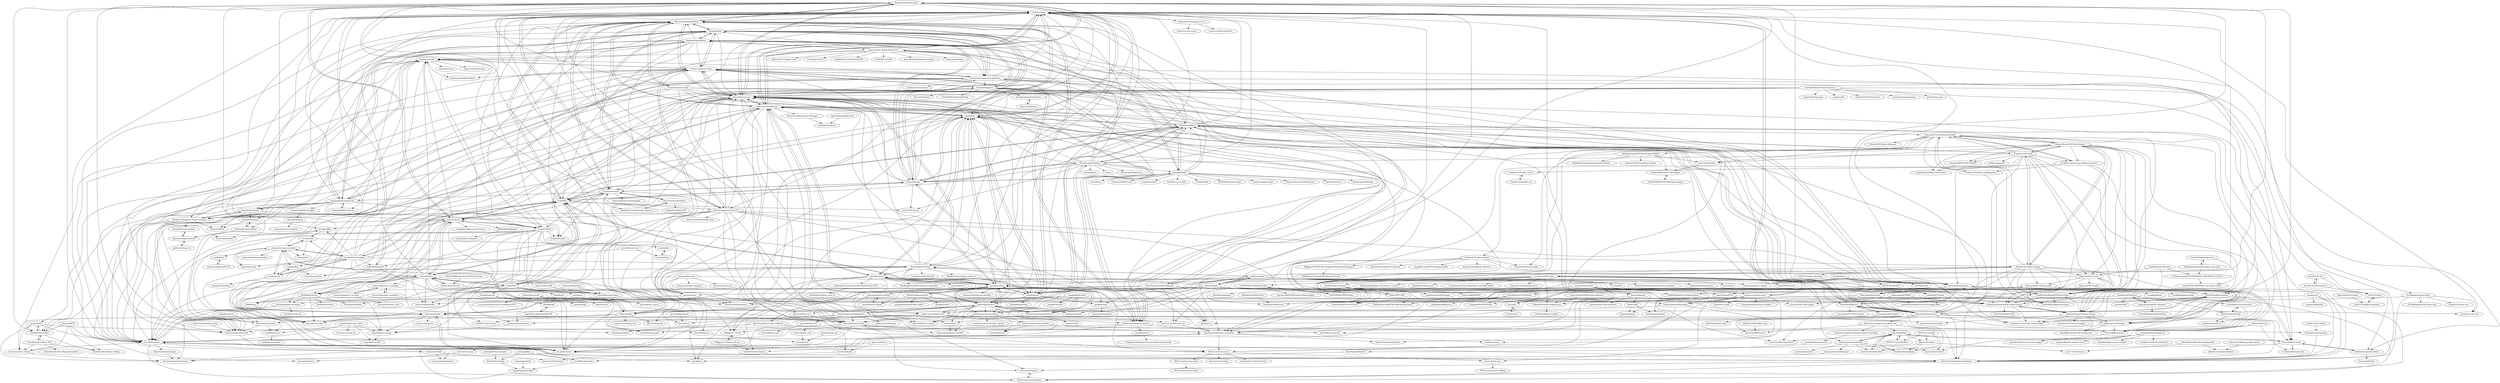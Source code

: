 digraph G {
"haxiomic/dts2hx" -> "elsassph/haxe-modular"
"haxiomic/dts2hx" -> "AlexHaxe/haxe-instrument"
"haxiomic/dts2hx" -> "Aurel300/ammer"
"haxiomic/dts2hx" -> "tong/hxelectron"
"haxiomic/dts2hx" -> "benmerckx/genes"
"haxiomic/dts2hx" -> "lix-pm/lix.client"
"haxiomic/dts2hx" -> "haxiomic/haxe-c-bridge"
"haxiomic/dts2hx" -> "vegardit/haxe-strings"
"haxiomic/dts2hx" -> "MVCoconut/coconut.ui"
"Ogmo-Editor-3/OgmoEditor3-CE" -> "ChevyRay/crunch" ["e"=1]
"Ogmo-Editor-3/OgmoEditor3-CE" -> "MaddyThorson/StrawberryBF" ["e"=1]
"Ogmo-Editor-3/OgmoEditor3-CE" -> "NoelFB/FosterOld" ["e"=1]
"Ogmo-Editor-3/OgmoEditor3-CE" -> "AustinEast/echo"
"Ogmo-Editor-3/OgmoEditor3-CE" -> "JamesMcMahon/monocle-engine" ["e"=1]
"Ogmo-Editor-3/OgmoEditor3-CE" -> "deepnight/ldtk"
"Ogmo-Editor-3/OgmoEditor3-CE" -> "HeapsIO/hide"
"Ogmo-Editor-3/OgmoEditor3-CE" -> "deepnight/gameBase"
"Ogmo-Editor-3/OgmoEditor3-CE" -> "domeengine/dome" ["e"=1]
"Ogmo-Editor-3/OgmoEditor3-CE" -> "lix-pm/lix.client"
"Ogmo-Editor-3/OgmoEditor3-CE" -> "Dvergar/awesome-haxe-gamedev"
"Ogmo-Editor-3/OgmoEditor3-CE" -> "vshaxe/vshaxe"
"Ogmo-Editor-3/OgmoEditor3-CE" -> "HaxePunk/HaxePunk"
"Ogmo-Editor-3/OgmoEditor3-CE" -> "HaxeFlixel/flixel"
"Ogmo-Editor-3/OgmoEditor3-CE" -> "Ogmo-Editor-3/ogmo-3-lib"
"HaxeFoundation/haxe" -> "HeapsIO/heaps"
"HaxeFoundation/haxe" -> "HaxeFlixel/flixel"
"HaxeFoundation/haxe" -> "openfl/openfl"
"HaxeFoundation/haxe" -> "HaxeFoundation/hashlink"
"HaxeFoundation/haxe" -> "Kode/Kha"
"HaxeFoundation/haxe" -> "openfl/lime"
"HaxeFoundation/haxe" -> "love2d/love" ["e"=1]
"HaxeFoundation/haxe" -> "armory3d/armory" ["e"=1]
"HaxeFoundation/haxe" -> "vshaxe/vshaxe"
"HaxeFoundation/haxe" -> "nim-lang/Nim" ["e"=1]
"HaxeFoundation/haxe" -> "deepnight/ldtk"
"HaxeFoundation/haxe" -> "HeapsIO/hide"
"HaxeFoundation/haxe" -> "haxeui/haxeui-core"
"HaxeFoundation/haxe" -> "orx/orx" ["e"=1]
"HaxeFoundation/haxe" -> "MonoGame/MonoGame" ["e"=1]
"Beeblerox/Simplest-Heaps-Examples" -> "Yanrishatum/heeps"
"Beeblerox/Simplest-Heaps-Examples" -> "AustinEast/echo"
"Beeblerox/Simplest-Heaps-Examples" -> "AustinEast/ghost"
"Beeblerox/Simplest-Heaps-Examples" -> "HeapsIO/bullet"
"Beeblerox/Simplest-Heaps-Examples" -> "Aurel300/ammer"
"Beeblerox/Simplest-Heaps-Examples" -> "HeapsIO/heaps-android"
"HaxeFoundation/hscript" -> "HaxeFoundation/haxelib"
"HaxeFoundation/hscript" -> "HaxeFoundation/hxcpp"
"HaxeFoundation/hscript" -> "haxeui/haxeui-core"
"HaxeFoundation/hscript" -> "HeapsIO/hxbit"
"HaxeFoundation/hscript" -> "larsiusprime/polymod"
"HaxeFoundation/hscript" -> "vegardit/haxe-strings"
"HaxeFoundation/hscript" -> "HaxeFoundation/hashlink"
"HaxeFoundation/hscript" -> "vshaxe/vshaxe"
"HaxeFoundation/hscript" -> "SomeRanDev/reflaxe"
"HaxeFoundation/hscript" -> "Aurel300/ammer"
"HaxeFoundation/hscript" -> "openfl/lime"
"HaxeFoundation/hscript" -> "armory3d/zui"
"HaxeFoundation/hscript" -> "snowkit/differ"
"HaxeFoundation/hscript" -> "HaxeFlixel/flixel-addons"
"HaxeFoundation/hscript" -> "andywhite37/hmm"
"snowkit/old-haxe-alpha" -> "snowkit/snow"
"snowkit/old-haxe-alpha" -> "anissen/awesome-snowkit"
"snowkit/old-haxe-alpha" -> "snowkit/flow"
"snowkit/old-haxe-alpha" -> "snowkit/mint"
"snowkit/old-haxe-alpha" -> "5Mixer/mphx"
"snowkit/old-haxe-alpha" -> "snowkit/differ"
"snowkit/old-haxe-alpha" -> "Kode/Kha"
"snowkit/old-haxe-alpha" -> "armory3d/iron"
"snowkit/old-haxe-alpha" -> "tiagolr/dconsole"
"snowkit/old-haxe-alpha" -> "HaxeFoundation/hxcpp"
"snowkit/old-haxe-alpha" -> "vshaxe/vshaxe"
"snowkit/old-haxe-alpha" -> "HaxePunk/HaxePunk"
"snowkit/old-haxe-alpha" -> "armory3d/zui"
"snowkit/old-haxe-alpha" -> "haxeui/haxeui-core"
"snowkit/old-haxe-alpha" -> "hxdefold/hxdefold"
"Kode/Kha" -> "Kode/Kore"
"Kode/Kha" -> "HeapsIO/heaps"
"Kode/Kha" -> "HaxeFoundation/hashlink"
"Kode/Kha" -> "armory3d/zui"
"Kode/Kha" -> "armory3d/armory" ["e"=1]
"Kode/Kha" -> "armory3d/iron"
"Kode/Kha" -> "haxeui/haxeui-core"
"Kode/Kha" -> "openfl/openfl"
"Kode/Kha" -> "vshaxe/vshaxe"
"Kode/Kha" -> "HaxeFlixel/flixel"
"Kode/Kha" -> "Kode/KodeStudio"
"Kode/Kha" -> "proletariatgames/unreal.hx"
"Kode/Kha" -> "openfl/lime"
"Kode/Kha" -> "snowkit/old-haxe-alpha"
"Kode/Kha" -> "ncannasse/castle"
"snowkit/snow" -> "snowkit/flow"
"snowkit/snow" -> "anissen/awesome-snowkit"
"snowkit/snow" -> "dukope/SteamWrap"
"snowkit/snow" -> "snowkit/old-haxe-alpha"
"armory3d/armorcore" -> "MoritzBrueckner/aura"
"armory3d/armorcore" -> "armory3d/iron"
"Kode/Kore" -> "Kode/Kha"
"Kode/Kore" -> "armory3d/iron"
"Kode/Kore" -> "armory3d/zui"
"Kode/Kore" -> "Kode/Krom"
"Kode/Kore" -> "HaxeFoundation/hashlink"
"Kode/Kore" -> "MoritzBrueckner/aura"
"Kode/Kore" -> "Kode/KodeStudio"
"Kode/Kore" -> "septag/rizz" ["e"=1]
"Kode/Kore" -> "Kode/krafix"
"Kode/Kore" -> "HaxeFoundation/format"
"Kode/Kore" -> "haxeui/haxeui-core"
"Kode/Kore" -> "haxeui/haxeui-kha"
"Kode/Kore" -> "vshaxe/vshaxe"
"Kode/Kore" -> "Kode/Kongruent"
"Kode/Kore" -> "ncannasse/castle"
"HaxeFoundation/haxe.org" -> "HaxeFoundation/haxelib"
"deepnight/gameBase" -> "deepnight/deepnightLibs"
"deepnight/gameBase" -> "HeapsIO/hide"
"deepnight/gameBase" -> "HeapsIO/heaps"
"deepnight/gameBase" -> "Dvergar/awesome-haxe-gamedev"
"deepnight/gameBase" -> "ceramic-engine/ceramic"
"deepnight/gameBase" -> "deepnight/ldtk"
"deepnight/gameBase" -> "HaxeFoundation/hashlink"
"deepnight/gameBase" -> "Yanrishatum/heeps"
"deepnight/gameBase" -> "Beeblerox/Simplest-Heaps-Examples"
"deepnight/gameBase" -> "Kode/Kha"
"deepnight/gameBase" -> "deepnight/ldtk-haxe-api"
"deepnight/gameBase" -> "ncannasse/castle"
"deepnight/gameBase" -> "Ogmo-Editor-3/OgmoEditor3-CE"
"deepnight/gameBase" -> "larsiusprime/SteamWrap"
"deepnight/gameBase" -> "AustinEast/echo"
"armory3d/iron" -> "armory3d/zui"
"armory3d/iron" -> "MoritzBrueckner/aura"
"armory3d/iron" -> "haxeui/haxeui-kha"
"armory3d/iron" -> "armory3d/haxebullet"
"armory3d/iron" -> "armory3d/armorcore"
"armory3d/iron" -> "Kode/Krom"
"armory3d/iron" -> "5Mixer/mphx"
"armory3d/iron" -> "Kode/KodeStudio"
"armory3d/iron" -> "Aurel300/ammer"
"armory3d/iron" -> "Kode/Kha"
"armory3d/iron" -> "vshaxe/vshaxe"
"armory3d/iron" -> "AustinEast/echo"
"armory3d/iron" -> "Kode/Kore"
"armory3d/iron" -> "armory3d/armory_examples"
"armory3d/iron" -> "pixijs-userland/pixi-haxe"
"Dovyski/flixel-studio" -> "john32b/djFlixel"
"Dovyski/flixel-studio" -> "AustinEast/depth-flixel"
"Dovyski/flixel-studio" -> "And-0/awesome-haxeflixel"
"Dovyski/flixel-studio" -> "Geokureli/Newgrounds"
"Dovyski/flixel-studio" -> "larsiusprime/polymod"
"vshaxe/hashlink-debugger" -> "jdonaldson/golgi"
"vegardit/haxe-concurrent" -> "Aurel300/ammer"
"vegardit/haxe-concurrent" -> "vegardit/haxe-files"
"vegardit/haxe-concurrent" -> "vegardit/haxe-strings"
"vegardit/haxe-concurrent" -> "haxiomic/console.hx"
"HaxeFlixel/flixel-ui" -> "HaxeFlixel/flixel-addons"
"HaxeFlixel/flixel-ui" -> "HaxeFlixel/flixel-demos"
"HaxeFlixel/flixel-ui" -> "Dot-Stuff/flxanimate"
"HaxeFlixel/flixel-ui" -> "larsiusprime/firetongue"
"HaxeFlixel/flixel-ui" -> "corecathx/FNF-CDEV-Engine"
"Eiyeron/Textbox" -> "Pixelbear/flixelighting"
"Eiyeron/Textbox" -> "JoeCreates/Lycan"
"Eiyeron/Textbox" -> "syun77/FlixelGames"
"HaxeFlixel/flixel-addons" -> "HaxeFlixel/flixel-ui"
"HaxeFlixel/flixel-addons" -> "HaxeFlixel/flixel-demos"
"HaxeFlixel/flixel-addons" -> "polybiusproxy/hxCodec"
"HaxeFlixel/flixel-addons" -> "Dot-Stuff/flxanimate"
"HaxePunk/HaxePunk" -> "useflashpunk/FlashPunk" ["e"=1]
"HaxePunk/HaxePunk" -> "deltaluca/nape"
"HaxePunk/HaxePunk" -> "openfl/starling"
"HaxePunk/HaxePunk" -> "vshaxe/vshaxe"
"HaxePunk/HaxePunk" -> "ianharrigan/haxeui"
"HaxePunk/HaxePunk" -> "openfl/lime"
"HaxePunk/HaxePunk" -> "haxeui/haxeui-core"
"HaxePunk/HaxePunk" -> "MaddyThorson/Ogmo-Editor-v1" ["e"=1]
"HaxePunk/HaxePunk" -> "armory3d/iron"
"HaxePunk/HaxePunk" -> "5Mixer/mphx"
"HaxePunk/HaxePunk" -> "openfl/away3d"
"HaxePunk/HaxePunk" -> "ceramic-engine/ceramic"
"HaxePunk/HaxePunk" -> "haxenme/nme"
"HaxePunk/HaxePunk" -> "HaxeFlixel/flixel"
"Dvergar/awesome-haxe-gamedev" -> "HeapsIO/hide"
"Dvergar/awesome-haxe-gamedev" -> "ceramic-engine/ceramic"
"Dvergar/awesome-haxe-gamedev" -> "Dovyski/flixel-studio"
"Dvergar/awesome-haxe-gamedev" -> "nadako/awesome-haxe"
"Dvergar/awesome-haxe-gamedev" -> "deepnight/deepnightLibs"
"Dvergar/awesome-haxe-gamedev" -> "AustinEast/echo"
"Dvergar/awesome-haxe-gamedev" -> "And-0/awesome-haxeflixel"
"Dvergar/awesome-haxe-gamedev" -> "feathersui/feathersui-openfl"
"Dvergar/awesome-haxe-gamedev" -> "haxeui/haxeui-core"
"Dvergar/awesome-haxe-gamedev" -> "vshaxe/vshaxe"
"Dvergar/awesome-haxe-gamedev" -> "larsiusprime/polymod"
"Dvergar/awesome-haxe-gamedev" -> "deepnight/gameBase"
"Dvergar/awesome-haxe-gamedev" -> "Aurel300/ammer"
"Dvergar/awesome-haxe-gamedev" -> "HxGodot/hxgodot"
"Dvergar/awesome-haxe-gamedev" -> "Beeblerox/Simplest-Heaps-Examples"
"HaxeFoundation/hxcpp" -> "vshaxe/vshaxe"
"HaxeFoundation/hxcpp" -> "openfl/lime"
"HaxeFoundation/hxcpp" -> "HaxeFoundation/haxelib"
"HaxeFoundation/hxcpp" -> "HaxeFoundation/hscript"
"HaxeFoundation/hxcpp" -> "HaxeFoundation/haxe-evolution"
"HaxeFoundation/hxcpp" -> "openfl/hxp"
"HaxeFoundation/hxcpp" -> "skial/haxe.io"
"HaxeFoundation/hxcpp" -> "HaxeFoundation/hashlink"
"HaxeFoundation/hxcpp" -> "openfl/away3d"
"HaxeFoundation/hxcpp" -> "MAJigsaw77/hxvlc"
"HaxeFoundation/hxcpp" -> "haxeui/haxeui-core"
"HaxeFoundation/hxcpp" -> "HaxeCheckstyle/haxe-checkstyle"
"HaxeFoundation/hxcpp" -> "SomeRanDev/reflaxe"
"HaxeFoundation/hxcpp" -> "HaxeFoundation/hxcpp-debugger"
"HaxeFoundation/hxcpp" -> "ianharrigan/haxeui"
"openfl/lime" -> "openfl/openfl"
"openfl/lime" -> "HaxeFoundation/hxcpp"
"openfl/lime" -> "haxeui/haxeui-core"
"openfl/lime" -> "vshaxe/vshaxe"
"openfl/lime" -> "HaxeFoundation/hashlink"
"openfl/lime" -> "openfl/away3d"
"openfl/lime" -> "HaxeFlixel/flixel"
"openfl/lime" -> "HaxeFoundation/hscript"
"openfl/lime" -> "HaxeFlixel/flixel-demos"
"openfl/lime" -> "openfl/starling"
"openfl/lime" -> "HaxeFoundation/haxelib"
"openfl/lime" -> "larsiusprime/polymod"
"openfl/lime" -> "proletariatgames/unreal.hx"
"openfl/lime" -> "HaxeFlixel/flixel-ui"
"openfl/lime" -> "haxenme/nme"
"HaxeFoundation/neko" -> "HaxeFoundation/hashlink"
"HaxeFoundation/neko" -> "HaxeFoundation/haxelib"
"HaxeFoundation/neko" -> "HaxeFoundation/hxcpp"
"HaxeFoundation/neko" -> "openfl/lime"
"HaxeFoundation/neko" -> "HaxeFoundation/dox"
"HaxeFoundation/neko" -> "haxeui/haxeui-core"
"HaxeFoundation/neko" -> "haxenme/nme"
"HaxeFoundation/neko" -> "HaxeFoundation/hscript"
"HaxeFoundation/neko" -> "HaxeFlixel/flixel-ui"
"HaxeFoundation/neko" -> "HaxeFoundation/HaxeManual"
"HaxeFoundation/neko" -> "vshaxe/vshaxe"
"HaxeFoundation/neko" -> "HaxeFoundation/haxe-evolution"
"HaxeFoundation/HaxeManual" -> "vshaxe/vshaxe"
"HaxeFoundation/HaxeManual" -> "skial/haxe.io"
"HaxeFoundation/HaxeManual" -> "HaxeFoundation/code-cookbook"
"HaxeFoundation/HaxeManual" -> "massive-oss/MassiveUnit"
"HaxeFoundation/HaxeManual" -> "HaxeFoundation/haxelib"
"HaxeFoundation/HaxeManual" -> "HaxeFoundation/format"
"HaxeFoundation/HaxeManual" -> "HaxeFoundation/haxe-evolution"
"HaxeFoundation/HaxeManual" -> "HaxeCheckstyle/haxe-checkstyle"
"HaxeFoundation/HaxeManual" -> "HaxeFoundation/hscript"
"HaxeFoundation/HaxeManual" -> "Aurel300/ammer"
"HaxeFoundation/HaxeManual" -> "HaxeFlixel/flixel-addons"
"larsiusprime/polymod" -> "polybiusproxy/hxCodec"
"larsiusprime/polymod" -> "Dovyski/flixel-studio"
"larsiusprime/polymod" -> "Dot-Stuff/flxanimate"
"larsiusprime/polymod" -> "lunarcleint/3D-HaxeFlixel"
"larsiusprime/polymod" -> "furretpaws/hxdiscord"
"larsiusprime/polymod" -> "UmnganeWami/3DSHaxe"
"larsiusprime/polymod" -> "EliteMasterEric/PickHaxe"
"larsiusprime/polymod" -> "TheZoroForce240/FNF-Modcharting-Tools"
"larsiusprime/polymod" -> "HaxeFlixel/flixel-addons"
"larsiusprime/polymod" -> "ThatRozebudDude/FPS-Plus-Public"
"HaxeFoundation/dox" -> "HaxeFoundation/haxelib"
"HaxeFoundation/dox" -> "tong/hxelectron"
"vujadin/BabylonHx" -> "jcward/hxScout"
"vujadin/BabylonHx" -> "vujadin/OimoHx"
"vujadin/BabylonHx" -> "away3d/away3d-core-openfl"
"vujadin/BabylonHx" -> "armory3d/haxebullet"
"vujadin/BabylonHx" -> "jasononeil/compiletime"
"vujadin/BabylonHx" -> "lewislepton/kha-examples"
"vujadin/BabylonHx" -> "restorer/zame-haxe-particles"
"RealyUniqueName/Safety" -> "kevinresol/hxgenjs"
"AustinEast/echo" -> "AxGord/Pony"
"AustinEast/echo" -> "Yanrishatum/heeps"
"AustinEast/echo" -> "Aurel300/ammer"
"AustinEast/echo" -> "tbrosman/hxmath"
"AustinEast/echo" -> "AustinEast/cog"
"AustinEast/echo" -> "colyseus/colyseus-haxe"
"AustinEast/echo" -> "ceramic-engine/ceramic"
"AustinEast/echo" -> "ianharrigan/hxWebSockets"
"AustinEast/echo" -> "lix-pm/lix.client"
"HaxeFoundation/intellij-haxe" -> "ianharrigan/haxeui"
"HaxeFoundation/intellij-haxe" -> "JetBrains/intellij-haxe"
"HaxeFoundation/intellij-haxe" -> "HaxeCheckstyle/haxe-checkstyle"
"HaxeFoundation/intellij-haxe" -> "HaxeFoundation/dox"
"HaxeFoundation/intellij-haxe" -> "haxeui/haxeui-core"
"HaxeFoundation/intellij-haxe" -> "vshaxe/vshaxe"
"HaxeFoundation/intellij-haxe" -> "jasononeil/compiletime"
"HaxeFoundation/intellij-haxe" -> "openfl/lime"
"HaxeFoundation/intellij-haxe" -> "feathersui/feathersui-openfl"
"HaxeFoundation/intellij-haxe" -> "kevinresol/hxgenjs"
"HaxeFoundation/intellij-haxe" -> "HaxeFoundation/hxcpp"
"HaxeFoundation/intellij-haxe" -> "elsassph/haxe-modular"
"HaxeFoundation/intellij-haxe" -> "haxetink/tink_core"
"azrafe7/hxGeomAlgo" -> "hxDaedalus/hxDaedalus"
"unihx/unihx" -> "proletariatgames/HUGS"
"ncannasse/webidl" -> "ianharrigan/hxArduino"
"ncannasse/webidl" -> "damoebius/HaxeBench"
"AustinEast/depth-flixel" -> "john32b/djFlixel"
"aduros/flambe" -> "tconkling/flump" ["e"=1]
"aduros/flambe" -> "ianharrigan/haxeui"
"aduros/flambe" -> "markknol/flambe-guide"
"aduros/flambe" -> "massive-oss/MassiveUnit"
"aduros/flambe" -> "deltaluca/nape"
"aduros/flambe" -> "vshaxe/vshaxe"
"aduros/flambe" -> "haxenme/nme"
"aduros/flambe" -> "silexlabs/Cocktail"
"aduros/flambe" -> "fponticelli/edge"
"aduros/flambe" -> "RealyUniqueName/StablexUI"
"aduros/flambe" -> "HaxePunk/HaxePunk"
"aduros/flambe" -> "5Mixer/mphx"
"aduros/flambe" -> "away3d/away3d-core-openfl"
"armory3d/armory_templates" -> "armory3d/armory_examples"
"massive-oss/MassiveUnit" -> "HaxeFoundation/haxe-evolution"
"clemos/haxe-js-kit" -> "HaxeFoundation/hxnodejs"
"clemos/haxe-js-kit" -> "macronauts/haxe-macro-workshop-2015"
"clemos/haxe-js-kit" -> "ufront/ufront"
"clemos/haxe-js-kit" -> "haxiomic/dts2hx"
"clemos/haxe-js-kit" -> "haxetink/tink_macro"
"Aurel300/ammer" -> "haxiomic/haxe-c-bridge"
"Aurel300/ammer" -> "haxiomic/dts2hx"
"Aurel300/ammer" -> "lix-pm/lix.client"
"Aurel300/ammer" -> "MVCoconut/coconut.ui"
"Aurel300/ammer" -> "RealyUniqueName/Safety"
"Aurel300/ammer" -> "HaxeFoundation/crypto"
"Aurel300/ammer" -> "HaxeCheckstyle/haxe-checkstyle"
"Aurel300/ammer" -> "ncannasse/webidl"
"Aurel300/ammer" -> "HaxeFoundation/haxe-evolution"
"HaxeFoundation/as3hx" -> "innogames/ax3"
"HaxeFoundation/as3hx" -> "openfl/starling"
"HaxeFoundation/as3hx" -> "mindjolt/starling-builder-editor" ["e"=1]
"HaxeFoundation/as3hx" -> "pixijs-userland/pixi-haxe"
"HeapsIO/heaps-android" -> "qkdreyer/heaps-android"
"deepnight/redistHelper" -> "HeapsIO/hlsteam"
"deepnight/redistHelper" -> "qkdreyer/heaps-android"
"Yanrishatum/heeps" -> "AustinEast/echo"
"Yanrishatum/heeps" -> "Beeblerox/Simplest-Heaps-Examples"
"Yanrishatum/heeps" -> "HeapsIO/bullet"
"Yanrishatum/heeps" -> "HeapsIO/domkit"
"Yanrishatum/heeps" -> "HeapsIO/hlsteam"
"larsiusprime/firetongue" -> "skial/haxe.io"
"larsiusprime/firetongue" -> "HaxeFlixel/flixel-ui"
"haxetink/tink_core" -> "haxetink/tink_web"
"haxetink/tink_core" -> "haxetink/tink_http"
"haxetink/tink_sql" -> "back2dos/cix"
"HaxeFoundation/crypto" -> "AlexHaxe/haxe-instrument"
"haxetink/tink_web" -> "back2dos/cix"
"kkukshtel/castledb-unity-importer" -> "afterschoolstudio/Depot"
"snowkit/mint" -> "anissen/awesome-snowkit"
"snowkit/mint" -> "whuop/hxbt"
"snowkit/mint" -> "snowkit/linc"
"feathersui/feathersui-openfl" -> "Aurel300/ammer"
"feathersui/feathersui-openfl" -> "haxeui/haxeui-core"
"feathersui/feathersui-openfl" -> "haxeui/haxeui-openfl"
"feathersui/feathersui-openfl" -> "ceramic-engine/ceramic"
"feathersui/feathersui-openfl" -> "openfl/feathers"
"feathersui/feathersui-openfl" -> "ianharrigan/hxArduino"
"HaxeFlixel/haxeflixel.com" -> "HaxeFlixel/flixel-docs"
"Aurel300/pecan" -> "back2dos/cix"
"armory3d/armory_examples" -> "armory3d/armory_templates"
"armory3d/armory_examples" -> "armory3d/armory_tutorials"
"openfl/feathers" -> "TomByrne/Starling-Extension-Adobe-Animate-Hx"
"armory3d/armsdk" -> "MoritzBrueckner/aura"
"HaxeFoundation/hxcpp-debugger" -> "emibap/GAnalytics"
"armory3d/armory_tutorials" -> "armory3d/armory_examples"
"armory3d/armory_tutorials" -> "armory3d/armory_web"
"deltaluca/nape" -> "lrrrs/nd2d" ["e"=1]
"deltaluca/nape" -> "pixijs-userland/pixi-haxe"
"deltaluca/nape" -> "HaxePunk/HaxePunk"
"deltaluca/nape" -> "ianharrigan/haxeui"
"deltaluca/nape" -> "openfl/actuate"
"deltaluca/nape" -> "vshaxe/vshaxe"
"deltaluca/nape" -> "Gamua/Starling-Extension-Particle-System" ["e"=1]
"deltaluca/nape" -> "HaxeFoundation/hscript"
"deltaluca/nape" -> "openfl/starling"
"deltaluca/nape" -> "mikedotalmond/napoleon"
"deltaluca/nape" -> "jesses/wck" ["e"=1]
"deltaluca/nape" -> "RealyUniqueName/StablexUI"
"deltaluca/nape" -> "aduros/flambe"
"deltaluca/nape" -> "robertpenner/as3-signals" ["e"=1]
"deltaluca/nape" -> "shohei909/tweenx"
"deepnight/ldtk" -> "HeapsIO/heaps"
"deepnight/ldtk" -> "deepnight/gameBase"
"deepnight/ldtk" -> "Ogmo-Editor-3/OgmoEditor3-CE"
"deepnight/ldtk" -> "Cammin/LDtkToUnity" ["e"=1]
"deepnight/ldtk" -> "mapeditor/tiled" ["e"=1]
"deepnight/ldtk" -> "Trouv/bevy_ecs_ldtk" ["e"=1]
"deepnight/ldtk" -> "defold/defold" ["e"=1]
"deepnight/ldtk" -> "HaxeFlixel/flixel"
"deepnight/ldtk" -> "RodZill4/material-maker" ["e"=1]
"deepnight/ldtk" -> "HeapsIO/hide"
"deepnight/ldtk" -> "isadorasophia/murder" ["e"=1]
"deepnight/ldtk" -> "Orama-Interactive/Pixelorama" ["e"=1]
"deepnight/ldtk" -> "bitbrain/beehave" ["e"=1]
"deepnight/ldtk" -> "love2d/love" ["e"=1]
"deepnight/ldtk" -> "dialogic-godot/dialogic" ["e"=1]
"HaxeFlixel/flixel" -> "openfl/openfl"
"HaxeFlixel/flixel" -> "HaxeFlixel/flixel-demos"
"HaxeFlixel/flixel" -> "HeapsIO/heaps"
"HaxeFlixel/flixel" -> "openfl/lime"
"HaxeFlixel/flixel" -> "HaxeFoundation/haxe"
"HaxeFlixel/flixel" -> "Kode/Kha"
"HaxeFlixel/flixel" -> "HaxeFoundation/hashlink"
"HaxeFlixel/flixel" -> "HaxeFlixel/flixel-addons"
"HaxeFlixel/flixel" -> "haxeui/haxeui-core"
"HaxeFlixel/flixel" -> "larsiusprime/polymod"
"HaxeFlixel/flixel" -> "Dvergar/awesome-haxe-gamedev"
"HaxeFlixel/flixel" -> "vshaxe/vshaxe"
"HaxeFlixel/flixel" -> "FunkinCrew/Funkin"
"HaxeFlixel/flixel" -> "HeapsIO/hide"
"HaxeFlixel/flixel" -> "CodenameCrew/CodenameEngine"
"ericwilligers/svg-animation" -> "FakeSmile/FakeSmile"
"ericwilligers/svg-animation" -> "webframes/smil2css"
"deepnight/ldtk-haxe-api" -> "deepnight/deepnightLibs"
"hxDaedalus/hxDaedalus" -> "HaxeCheckstyle/haxe-checkstyle"
"larsiusprime/crashdumper" -> "openfl/hxp"
"jiveui/jive" -> "TiVo/activity"
"ciscoheat/mithril-hx" -> "fponticelli/edge"
"ciscoheat/mithril-hx" -> "jiveui/jive"
"ciscoheat/mithril-hx" -> "andywhite37/hmm"
"ciscoheat/mithril-hx" -> "jdonaldson/promhx"
"ciscoheat/mithril-hx" -> "massive-oss/haxe-react"
"ciscoheat/mithril-hx" -> "vegardit/haxe-strings"
"ciscoheat/mithril-hx" -> "fponticelli/doom"
"afterschoolstudio/Depot" -> "kkukshtel/castledb-unity-importer"
"afterschoolstudio/Depot" -> "KnightNine/ManorDB"
"afterschoolstudio/Depot" -> "ncannasse/castle"
"FakeSmile/FakeSmile" -> "ericwilligers/svg-animation"
"FakeSmile/FakeSmile" -> "webframes/smil2css"
"deepnight/deepnightLibs" -> "deepnight/gameBase"
"deepnight/deepnightLibs" -> "AustinEast/echo"
"deepnight/deepnightLibs" -> "deepnight/ldtk-haxe-api"
"deepnight/deepnightLibs" -> "Yanrishatum/heeps"
"deepnight/deepnightLibs" -> "deepnight/redistHelper"
"deepnight/deepnightLibs" -> "HeapsIO/hide"
"deepnight/deepnightLibs" -> "Beeblerox/Simplest-Heaps-Examples"
"deepnight/deepnightLibs" -> "Dvergar/awesome-haxe-gamedev"
"deepnight/deepnightLibs" -> "armory3d/zui"
"deepnight/deepnightLibs" -> "HeapsIO/hlsteam"
"deepnight/deepnightLibs" -> "MVCoconut/coconut.ui"
"deepnight/deepnightLibs" -> "ceramic-engine/ceramic"
"deepnight/deepnightLibs" -> "vshaxe/hashlink-debugger"
"deepnight/deepnightLibs" -> "Aurel300/ammer"
"deepnight/deepnightLibs" -> "HaxeFoundation/hashlink"
"openfl/starling" -> "vroad/feathers-openfl"
"openfl/starling" -> "openfl/away3d"
"openfl/starling" -> "peteshand/haxe-starling"
"openfl/starling" -> "haxeui/haxeui-core"
"openfl/starling" -> "RealyUniqueName/StablexUI"
"openfl/starling" -> "Haxeling/haxe-starling"
"openfl/starling" -> "HaxeFoundation/as3hx"
"openfl/starling" -> "feathersui/feathersui-openfl"
"openfl/starling" -> "ianharrigan/haxeui"
"openfl/starling" -> "openfl/openfl"
"openfl/starling" -> "vshaxe/vshaxe"
"openfl/starling" -> "openfl/lime"
"openfl/starling" -> "away3d/away3d-core-openfl"
"openfl/starling" -> "feathersui/feathersui-starling" ["e"=1]
"openfl/starling" -> "openfl/actuate"
"pixijs-userland/pixi-haxe" -> "elsassph/haxe-modular"
"pixijs-userland/pixi-haxe" -> "HaxeCheckstyle/haxe-checkstyle"
"pixijs-userland/pixi-haxe" -> "massive-oss/MassiveUnit"
"pixijs-userland/pixi-haxe" -> "restorer/zame-haxe-particles"
"pixijs-userland/pixi-haxe" -> "vshaxe/vshaxe"
"pixijs-userland/pixi-haxe" -> "AxGord/Pony"
"pixijs-userland/pixi-haxe" -> "lix-pm/lix.client"
"PiloeGAO/Blender-ArmorPaintLiveLink" -> "armory3d/armorcore"
"01010111/zerolib-flixel" -> "john32b/djFlixel"
"fponticelli/edge" -> "abedev/abe"
"fponticelli/edge" -> "restorer/zame-haxe-miscutils"
"fponticelli/edge" -> "jiveui/jive"
"fal-works/firedancer" -> "AxGord/Pony"
"restorer/zame-haxe-particles" -> "jcward/hxScout"
"restorer/zame-haxe-particles" -> "snowkit/hxcpp-guide"
"restorer/zame-haxe-particles" -> "hxDaedalus/hxDaedalus"
"qkdreyer/heaps-ios" -> "qkdreyer/heaps-android"
"qkdreyer/heaps-android" -> "qkdreyer/heaps-ios"
"qkdreyer/heaps-android" -> "HeapsIO/heaps-android"
"snowkit/flow" -> "snowkit/snow"
"snowkit/flow" -> "snowkit/atom-flow"
"anissen/awesome-snowkit" -> "snowkit/mint"
"anissen/awesome-snowkit" -> "snowkit/snow"
"anissen/awesome-snowkit" -> "tiagolr/dconsole"
"anissen/awesome-snowkit" -> "5Mixer/mphx"
"anissen/awesome-snowkit" -> "snowkit/old-haxe-alpha"
"anissen/awesome-snowkit" -> "snowkit/flow"
"anissen/awesome-snowkit" -> "unihx/unihx"
"anissen/awesome-snowkit" -> "whuop/hxbt"
"anissen/awesome-snowkit" -> "snowkit/differ"
"anissen/awesome-snowkit" -> "yupswing/akifox-asynchttp"
"ciscoheat/buddy" -> "damoebius/HaxeBench"
"bartkmq/Komponent2D" -> "Kha-Samples/Kha2D"
"HaxeFoundation/hxnodejs" -> "HaxeFoundation/haxe-evolution"
"HaxeFoundation/hxnodejs" -> "haxiomic/dts2hx"
"HaxeFoundation/hxnodejs" -> "RealyUniqueName/JStack"
"RblSb/KhaHotReload" -> "tizilogic/kha-sdf-painter"
"tong/hxelectron" -> "nadako/hxmustache"
"foreignsasquatch/raylib-hx" -> "haxeui/raylib-haxe"
"ShadowMario/FNF-PsychEngine" -> "CodenameCrew/CodenameEngine"
"ShadowMario/FNF-PsychEngine" -> "FunkinCrew/Funkin"
"ShadowMario/FNF-PsychEngine" -> "KadeArchive/Kade-Engine"
"ShadowMario/FNF-PsychEngine" -> "FunkinCrew/awesome-funkin-resources"
"ShadowMario/FNF-PsychEngine" -> "CodenameCrew/YoshiCrafterEngine"
"ShadowMario/FNF-PsychEngine" -> "ThatRozebudDude/FPS-Plus-Public"
"ShadowMario/FNF-PsychEngine" -> "HaxeFlixel/flixel"
"ShadowMario/FNF-PsychEngine" -> "Yoshubs/Forever-Engine-Legacy"
"ShadowMario/FNF-PsychEngine" -> "bbpanzu/bb-fnf-mods"
"ShadowMario/FNF-PsychEngine" -> "nebulazorua/andromeda-engine-legacy"
"ShadowMario/FNF-PsychEngine" -> "Clowfoe/IMPOSTOR-UPDATE"
"ShadowMario/FNF-PsychEngine" -> "Psych-Slice/P-Slice"
"ShadowMario/FNF-PsychEngine" -> "MobilePorting/FNF-PsychEngine-Mobile"
"ShadowMario/FNF-PsychEngine" -> "brightfyregit/Indie-Cross-Public"
"ShadowMario/FNF-PsychEngine" -> "DuskieWhy/NightmareVision"
"bbpanzu/bb-fnf-mods" -> "Yoshubs/Forever-Engine-Legacy"
"bbpanzu/bb-fnf-mods" -> "Kade-github/vswhitty-public"
"bbpanzu/bb-fnf-mods" -> "ThatRozebudDude/FPS-Plus-Public"
"bbpanzu/bb-fnf-mods" -> "nebulazorua/andromeda-engine-legacy"
"bbpanzu/bb-fnf-mods" -> "bbpanzu/FNF-Sunday"
"bbpanzu/bb-fnf-mods" -> "Verwex/Funkin-Mic-d-Up-SC"
"bbpanzu/bb-fnf-mods" -> "amothfurry/Smoke-Em-Out-Struggle-Mod"
"FunkinCrew/Funkin" -> "ShadowMario/FNF-PsychEngine"
"FunkinCrew/Funkin" -> "KadeArchive/Kade-Engine"
"FunkinCrew/Funkin" -> "CodenameCrew/CodenameEngine"
"FunkinCrew/Funkin" -> "HaxeFlixel/flixel"
"FunkinCrew/Funkin" -> "FunkinCrew/awesome-funkin-resources"
"FunkinCrew/Funkin" -> "ThatRozebudDude/FPS-Plus-Public"
"FunkinCrew/Funkin" -> "bbpanzu/bb-fnf-mods"
"FunkinCrew/Funkin" -> "CodenameCrew/YoshiCrafterEngine"
"FunkinCrew/Funkin" -> "Yoshubs/Forever-Engine-Legacy"
"FunkinCrew/Funkin" -> "n64decomp/sm64" ["e"=1]
"FunkinCrew/Funkin" -> "Clowfoe/IMPOSTOR-UPDATE"
"FunkinCrew/Funkin" -> "luckydog7/Funkin-android"
"FunkinCrew/Funkin" -> "HaxeFoundation/haxe"
"FunkinCrew/Funkin" -> "HaxeFlixel/flixel-demos"
"FunkinCrew/Funkin" -> "larsiusprime/polymod"
"Jorge-SunSpirit/Doki-Doki-Takeover" -> "GithubSPerez/the-shaggy-mod"
"go2hx/go2hx" -> "SomeRanDev/reflaxe"
"go2hx/go2hx" -> "haxiomic/haxe-c-bridge"
"go2hx/go2hx" -> "Aurel300/pecan"
"go2hx/go2hx" -> "AlexHaxe/haxe-instrument"
"go2hx/go2hx" -> "Aurel300/ammer"
"ThatRozebudDude/FPS-Plus-Public" -> "DuskieWhy/NightmareVision"
"ThatRozebudDude/FPS-Plus-Public" -> "nebulazorua/andromeda-engine-legacy"
"ThatRozebudDude/FPS-Plus-Public" -> "riconuts/FNF-Troll-Engine"
"KadeArchive/Kade-Engine" -> "ShadowMario/FNF-PsychEngine"
"KadeArchive/Kade-Engine" -> "Verwex/Funkin-Mic-d-Up-SC"
"KadeArchive/Kade-Engine" -> "ThatRozebudDude/FPS-Plus-Public"
"KadeArchive/Kade-Engine" -> "nebulazorua/andromeda-engine-legacy"
"KadeArchive/Kade-Engine" -> "FunkinCrew/Funkin"
"KadeArchive/Kade-Engine" -> "Kade-github/vswhitty-public"
"KadeArchive/Kade-Engine" -> "Kade-github/trickster"
"KadeArchive/Kade-Engine" -> "polybiusproxy/hxCodec"
"KadeArchive/Kade-Engine" -> "CodenameCrew/CodenameEngine"
"KadeArchive/Kade-Engine" -> "ash237/vs-Bob-and-Bosip"
"KadeArchive/Kade-Engine" -> "Yoshubs/Forever-Engine-Legacy"
"KadeArchive/Kade-Engine" -> "CodenameCrew/YoshiCrafterEngine"
"KadeArchive/Kade-Engine" -> "aflacc/ProjectFNF"
"KadeArchive/Kade-Engine" -> "cuckydev/PSXFunkin"
"KadeArchive/Kade-Engine" -> "bbpanzu/bb-fnf-mods"
"openfl/actuate" -> "jasononeil/hxrandom"
"haxegon/haxegon" -> "haxegon/haxegon-samples"
"haxegon/haxegon" -> "HaxeFoundation/format"
"haxegon/haxegon" -> "kevinresol/hxvm-lua"
"haxegon/haxegon" -> "5Mixer/mphx"
"haxegon/haxegon" -> "jasononeil/compiletime"
"haxegon/haxegon" -> "openfl/starling"
"Blantados/blantados-funkin-utau-main" -> "GenoX-Fome/funkin-utau"
"Blantados/blantados-funkin-utau-main" -> "Chimmie-mpeg/FNF-FANMADE-CHROMATIC-SCALES"
"armory3d/armorlab" -> "MoritzBrueckner/aura"
"cjgammon/SnapSVG-Animator" -> "TomByrne/Flash2Svg"
"cjgammon/SnapSVG-Animator" -> "CreateJS/AdobeAnimateDemo"
"Yoshubs/Forever-Engine-Legacy" -> "nebulazorua/andromeda-engine-legacy"
"Yoshubs/Forever-Engine-Legacy" -> "Yoshubs/FNF-Forever-Engine"
"Yoshubs/Forever-Engine-Legacy" -> "sqirradotdev/IzzyEngine"
"Yoshubs/Forever-Engine-Legacy" -> "polybiusproxy/hxCodec"
"Yoshubs/Forever-Engine-Legacy" -> "TentaRJ/GameJolt-FNF-Integration"
"Yoshubs/Forever-Engine-Legacy" -> "ThatRozebudDude/FPS-Plus-Public"
"Yoshubs/Forever-Engine-Legacy" -> "CodenameCrew/YoshiCrafterEngine"
"cuckydev/PSXFunkin" -> "aflacc/ProjectFNF"
"cuckydev/PSXFunkin" -> "Verwex/Funkin-Mic-d-Up-SC"
"cuckydev/PSXFunkin" -> "UNSTOP4BLE/PSn00bFunkin"
"cuckydev/PSXFunkin" -> "sqirradotdev/IzzyEngine"
"cuckydev/PSXFunkin" -> "htv04/funkin-rewritten"
"cuckydev/PSXFunkin" -> "RedDoesStuff/Sonic.exe-source-1.5-and-2"
"cuckydev/PSXFunkin" -> "GithubSPerez/the-shaggy-mod"
"cuckydev/PSXFunkin" -> "Yoshubs/Forever-Engine-Legacy"
"cuckydev/PSXFunkin" -> "ThatRozebudDude/FPS-Plus-Public"
"cuckydev/PSXFunkin" -> "nebulazorua/andromeda-engine-legacy"
"cuckydev/PSXFunkin" -> "fgsfdsfgs/doukutsupsx" ["e"=1]
"cuckydev/PSXFunkin" -> "polybiusproxy/hxCodec"
"cuckydev/PSXFunkin" -> "UncertainProd/FnF-Spritesheet-and-XML-Maker"
"cuckydev/PSXFunkin" -> "PopcornColonell/hypnosource"
"luckydog7/Funkin-android" -> "KlavierGayming/K-Dev-Android"
"luckydog7/Funkin-android" -> "Verwex/Funkin-Mic-d-Up-SC"
"luckydog7/Funkin-android" -> "AngelWyvern/FNF-NewgroundsPort"
"luckydog7/Funkin-android" -> "luckydog7/luckydog7.github.io"
"luckydog7/Funkin-android" -> "KadeArchive/Kade-Engine"
"luckydog7/Funkin-android" -> "FunkinDroidTeam/Funkin"
"luckydog7/Funkin-android" -> "MAJigsaw77/FNF-PsychEngine-With-Android-Support"
"luckydog7/Funkin-android" -> "CodenameCrew/YoshiCrafterEngine"
"aflacc/ProjectFNF" -> "Verwex/Funkin-Mic-d-Up-SC"
"aflacc/ProjectFNF" -> "nebulazorua/andromeda-engine-legacy"
"GenoX-Fome/funkin-utau" -> "Blantados/blantados-funkin-utau-main"
"GenoX-Fome/funkin-utau" -> "vyirus9/FNF-FANMADE-Chromatic-Scales"
"nebulazorua/andromeda-engine-legacy" -> "Yoshubs/Forever-Engine-Legacy"
"nebulazorua/andromeda-engine-legacy" -> "Octol1ttle/ProjectFNF"
"nebulazorua/andromeda-engine-legacy" -> "CodenameCrew/YoshiCrafterEngine"
"htv04/funkin-rewritten" -> "nebulazorua/andromeda-engine-legacy"
"htv04/funkin-rewritten" -> "VanillaEngineDevs/Vanilla-Engine"
"htv04/funkin-rewritten" -> "aflacc/ProjectFNF"
"htv04/funkin-rewritten" -> "polybiusproxy/PolyEngine"
"htv04/funkin-rewritten" -> "Stilic/FNF-LOVE"
"htv04/funkin-rewritten" -> "PrincessMtH/SNIFF"
"armory3d/zui" -> "armory3d/iron"
"armory3d/zui" -> "armory3d/haxebullet"
"armory3d/zui" -> "lewislepton/kha-tutorial-series"
"armory3d/zui" -> "haxeui/haxeui-kha"
"armory3d/zui" -> "snowkit/differ"
"armory3d/zui" -> "haxeui/haxeui-core"
"armory3d/zui" -> "HeapsIO/hxbit"
"armory3d/zui" -> "RblSb/KhaHotReload"
"armory3d/zui" -> "AustinEast/echo"
"armory3d/zui" -> "lewislepton/kha-examples"
"armory3d/zui" -> "Kode/Kha"
"armory3d/zui" -> "MoritzBrueckner/aura"
"armory3d/zui" -> "Kode/KodeStudio"
"armory3d/zui" -> "Aurel300/ammer"
"armory3d/zui" -> "HaxeFoundation/hscript"
"haxe-utest/utest" -> "AlexHaxe/haxe-instrument"
"haxe-utest/utest" -> "HaxeCheckstyle/haxe-checkstyle"
"haxe-utest/utest" -> "ciscoheat/buddy"
"polybiusproxy/hxCodec" -> "Dot-Stuff/flxanimate"
"polybiusproxy/hxCodec" -> "TentaRJ/GameJolt-FNF-Integration"
"polybiusproxy/hxCodec" -> "MAJigsaw77/hxvlc"
"Kade-github/trickster" -> "Kade-github/vswhitty-public"
"Kade-github/trickster" -> "amothfurry/Smoke-Em-Out-Struggle-Mod"
"Kade-github/trickster" -> "GithubSPerez/the-shaggy-mod"
"GithubSPerez/the-shaggy-mod" -> "Yoshubs/Hypnos-Lullaby"
"snowkit/atom-haxe" -> "snowkit/tides"
"snowkit/atom-haxe" -> "snowkit/atom-flow"
"HaxeCheckstyle/haxe-checkstyle" -> "RealyUniqueName/Safety"
"HaxeCheckstyle/haxe-checkstyle" -> "lix-pm/lix.client"
"HaxeCheckstyle/haxe-checkstyle" -> "kevinresol/hxgenjs"
"HaxeCheckstyle/haxe-checkstyle" -> "Aurel300/ammer"
"TiVo/activity" -> "jiveui/jive"
"And-0/awesome-haxeflixel" -> "Dovyski/flixel-studio"
"And-0/awesome-haxeflixel" -> "harpwood/FlxRes"
"Herschel/Swivel" -> "Geokureli/Newgrounds"
"Herschel/Swivel" -> "Dot-Stuff/flxanimate"
"Herschel/Swivel" -> "haxeui/haxeui-flixel"
"Kade-github/FNFBot" -> "GithubSPerez/the-shaggy-mod"
"Kade-github/FNFBot" -> "nebulazorua/andromeda-engine-legacy"
"haxiomic/haxe-c-bridge" -> "AlexHaxe/haxe-instrument"
"ArcyDev/Vs-Ace" -> "ArcyDev/Vs-Retrospecter"
"ArcyDev/Vs-Ace" -> "ash237/eteled"
"peteshand/haxe-starling" -> "vroad/feathers-openfl"
"peteshand/haxe-starling" -> "Haxeling/haxe-starling"
"Kade-github/vswhitty-public" -> "Kade-github/trickster"
"Kade-github/vswhitty-public" -> "ash237/eteled"
"abedev/abe" -> "benmerckx/monsoon"
"abedev/abe" -> "fponticelli/doom"
"ash237/eteled" -> "ash237/starlight-mayehem"
"vroad/feathers-openfl" -> "peteshand/haxe-starling"
"HaxeFlixel/snippets.haxeflixel.com" -> "haxeui/haxeui-flixel"
"HaxeFlixel/snippets.haxeflixel.com" -> "john32b/djFlixel"
"HaxeFlixel/snippets.haxeflixel.com" -> "HaxeFlixel/flixel-docs"
"HaxeFlixel/snippets.haxeflixel.com" -> "UnderwaterApps/overlap2d-runtime-haxeflixel"
"ash237/starlight-mayehem" -> "ash237/eteled"
"haxeui/raylib-haxe" -> "foreignsasquatch/raylib-hx"
"Ohmnivore/Monsieur-Moustache" -> "jdbcdev/canabalt-haxeflixel"
"Kha-Samples/Kha2D" -> "laxa88/wyngine-kha"
"Apprentice-Alchemist/KincHL" -> "Kode/kmake"
"01010111/zerolib" -> "Eiyeron/Textbox"
"01010111/zerolib" -> "Pixelbear/flixelighting"
"01010111/zerolib" -> "01010111/zerolib-flixel"
"proletariatgames/unreal.hx" -> "vshaxe/vshaxe"
"proletariatgames/unreal.hx" -> "elsassph/haxe-modular"
"proletariatgames/unreal.hx" -> "HaxeCheckstyle/haxe-checkstyle"
"proletariatgames/unreal.hx" -> "pixijs-userland/pixi-haxe"
"proletariatgames/unreal.hx" -> "datee/Unrealhx4Haxedevelop"
"proletariatgames/unreal.hx" -> "lix-pm/lix.client"
"proletariatgames/unreal.hx" -> "fponticelli/thx.core"
"proletariatgames/unreal.hx" -> "HaxeFoundation/hashlink"
"proletariatgames/unreal.hx" -> "Aurel300/ammer"
"proletariatgames/unreal.hx" -> "haxeui/haxeui-core"
"proletariatgames/unreal.hx" -> "HaxeFoundation/haxe-evolution"
"proletariatgames/unreal.hx" -> "HaxeFoundation/hxcpp"
"proletariatgames/unreal.hx" -> "feathersui/feathersui-openfl"
"proletariatgames/unreal.hx" -> "hxdefold/hxdefold"
"proletariatgames/unreal.hx" -> "armory3d/zui"
"saharan/HGSL" -> "haxiomic/haxe-c-bridge"
"saharan/HGSL" -> "SomeRanDev/reflaxe"
"saharan/HGSL" -> "SomeRanDev/reflaxe.CSharp"
"saharan/HGSL" -> "Aurel300/ammer"
"waud/waud" -> "waud/waudbase64"
"waud/waud" -> "HaxeFoundation/hxnodejs"
"waud/waud" -> "HaxeCheckstyle/haxe-checkstyle"
"waud/waud" -> "RealyUniqueName/Safety"
"NoahWantsDie/fnf-shits" -> "bbpanzu/bb-fnf-mods"
"NoahWantsDie/fnf-shits" -> "Chimmie-mpeg/FNF-FANMADE-CHROMATIC-SCALES"
"NoahWantsDie/fnf-shits" -> "Yoshubs/Forever-Engine-Legacy"
"Clowfoe/IMPOSTOR-UPDATE" -> "brightfyregit/Indie-Cross-Public"
"MAJigsaw77/FNF-PsychEngine-With-Android-Support" -> "MAJigsaws-Storage/FNF-Mobile-Porting"
"HaxeFoundation/hashlink" -> "haxeui/haxeui-core"
"HaxeFoundation/hashlink" -> "vshaxe/vshaxe"
"HaxeFoundation/hashlink" -> "HeapsIO/hide"
"HaxeFoundation/hashlink" -> "HeapsIO/heaps"
"HaxeFoundation/hashlink" -> "HaxeFoundation/hxcpp"
"HaxeFoundation/hashlink" -> "Kode/Kha"
"HaxeFoundation/hashlink" -> "HaxeFoundation/hscript"
"HaxeFoundation/hashlink" -> "openfl/lime"
"HaxeFoundation/hashlink" -> "Aurel300/ammer"
"HaxeFoundation/hashlink" -> "HeapsIO/hxbit"
"HaxeFoundation/hashlink" -> "HaxeFoundation/haxe-evolution"
"HaxeFoundation/hashlink" -> "ncannasse/castle"
"HaxeFoundation/hashlink" -> "openfl/openfl"
"HaxeFoundation/hashlink" -> "proletariatgames/unreal.hx"
"HaxeFoundation/hashlink" -> "HaxeFoundation/neko"
"Tw1ddle/MarkovNameGenerator" -> "Valkryst/VNameGenerator"
"Tw1ddle/MarkovNameGenerator" -> "mewo2/naming-language" ["e"=1]
"Tw1ddle/MarkovNameGenerator" -> "delahee/haxe.opt"
"Tw1ddle/MarkovNameGenerator" -> "alxgiraud/fantasygen"
"Tw1ddle/MarkovNameGenerator" -> "ciscoheat/buddy"
"Tw1ddle/MarkovNameGenerator" -> "polygonal/ds" ["e"=1]
"Tw1ddle/MarkovNameGenerator" -> "Tw1ddle/geometrize-haxe"
"Tw1ddle/MarkovNameGenerator" -> "HaxeCheckstyle/haxe-checkstyle"
"Tw1ddle/MarkovNameGenerator" -> "haxiomic/dts2hx"
"Tw1ddle/MarkovNameGenerator" -> "Beeblerox/Simplest-Heaps-Examples"
"Tw1ddle/MarkovNameGenerator" -> "haxeui/haxeui-core"
"Tw1ddle/MarkovNameGenerator" -> "PDeveloper/eskimo"
"Tw1ddle/MarkovNameGenerator" -> "haxetink/tink_macro"
"UNSTOP4BLE/PSn00bFunkin" -> "UNSTOP4BLE/PSPFunkin"
"UNSTOP4BLE/PSn00bFunkin" -> "IgorSou3000/PSXFunkin-Potage-Engine"
"Chimmie-mpeg/FNF-FANMADE-CHROMATIC-SCALES" -> "vyirus9/FNF-FANMADE-Chromatic-Scales"
"jdonaldson/vaxe" -> "HaxeFoundation/dox"
"massive-oss/haxe-react" -> "elsassph/haxe-modular"
"massive-oss/haxe-react" -> "haxiomic/dts2hx"
"massive-oss/haxe-react" -> "HaxeFoundation/hxnodejs"
"massive-oss/haxe-react" -> "benmerckx/monsoon"
"massive-oss/haxe-react" -> "MVCoconut/coconut.ui"
"massive-oss/haxe-react" -> "haxetink/tink_hxx"
"massive-oss/haxe-react" -> "lix-pm/lix.vscode"
"massive-oss/haxe-react" -> "back2dos/travix"
"massive-oss/haxe-react" -> "vshaxe/vshaxe"
"massive-oss/haxe-react" -> "elsassph/modular-haxe-example"
"massive-oss/haxe-react" -> "RealyUniqueName/Safety"
"HaxeFlixel/flixel-demos" -> "HaxeFlixel/flixel-addons"
"HaxeFlixel/flixel-demos" -> "HaxeFlixel/flixel-ui"
"HaxeFlixel/flixel-demos" -> "HaxeFlixel/flixel"
"HaxeFlixel/flixel-demos" -> "Dot-Stuff/flxanimate"
"HaxeFlixel/flixel-demos" -> "openfl/lime"
"HaxeFlixel/flixel-demos" -> "Dovyski/flixel-studio"
"HaxeFlixel/flixel-demos" -> "HaxeFlixel/snippets.haxeflixel.com"
"HaxeFlixel/flixel-demos" -> "larsiusprime/polymod"
"HaxeFlixel/flixel-demos" -> "HaxeFlixel/flixel-docs"
"HaxeFlixel/flixel-demos" -> "HaxeFoundation/haxelib"
"HaxeFlixel/flixel-demos" -> "vshaxe/vshaxe"
"HaxeFlixel/flixel-demos" -> "polybiusproxy/hxCodec"
"HaxeFlixel/flixel-demos" -> "HaxeFoundation/hxcpp"
"HaxeFlixel/flixel-demos" -> "haxeui/haxeui-core"
"HaxeFlixel/flixel-demos" -> "HaxeFlixel/flixel-tools"
"haxeui/haxeui-core" -> "vshaxe/vshaxe"
"haxeui/haxeui-core" -> "haxeui/haxeui-openfl"
"haxeui/haxeui-core" -> "feathersui/feathersui-openfl"
"haxeui/haxeui-core" -> "HaxeFoundation/hashlink"
"haxeui/haxeui-core" -> "R3D9477/haxe-basics"
"haxeui/haxeui-core" -> "ianharrigan/haxeui"
"haxeui/haxeui-core" -> "ceramic-engine/ceramic"
"haxeui/haxeui-core" -> "HaxeFoundation/haxe-evolution"
"haxeui/haxeui-core" -> "HaxeFoundation/hscript"
"haxeui/haxeui-core" -> "lix-pm/lix.client"
"haxeui/haxeui-core" -> "elsassph/haxe-modular"
"haxeui/haxeui-core" -> "HaxeFoundation/hxcpp"
"haxeui/haxeui-core" -> "HxGodot/hxgodot"
"haxeui/haxeui-core" -> "tong/hxelectron"
"haxeui/haxeui-core" -> "openfl/starling"
"Kade-github/Vs-Zardy" -> "ash237/starlight-mayehem"
"Dot-Stuff/flxanimate" -> "sayofthelor/flixel-screenshot-plugin"
"john32b/djFlixel" -> "01010111/zerolib-flixel"
"john32b/djFlixel" -> "AustinEast/depth-flixel"
"john32b/djFlixel" -> "Pixelbear/flixelighting"
"john32b/djFlixel" -> "Dovyski/flixel-studio"
"john32b/djFlixel" -> "Eiyeron/Textbox"
"john32b/djFlixel" -> "larsiusprime/SteamWrap"
"john32b/djFlixel" -> "lunarcleint/3D-HaxeFlixel"
"away3d/away3d-core-openfl" -> "Haxeling/haxe-starling"
"away3d/away3d-core-openfl" -> "away3d/away3d-examples-openfl"
"away3d/away3d-core-openfl" -> "jcward/hxScout"
"ArcyDev/Vs-Retrospecter" -> "ArcyDev/Vs-Ace"
"ArcyDev/Vs-Retrospecter" -> "ash237/eteled"
"lewislepton/kha-examples" -> "laxa88/wyn-kha-lib"
"lewislepton/kha-examples" -> "laxa88/wyngine-kha"
"UnderwaterApps/overlap2d-runtime-haxeflixel" -> "bartkmq/Komponent2D"
"snowkit/tides" -> "snowkit/linc"
"htv04/wiilove" -> "HTV04/wiirdle"
"htv04/wiilove" -> "AGORI-Studios/Rit"
"JoeCreates/Lycan" -> "AustinEast/ghost"
"Kode/kmake" -> "Apprentice-Alchemist/KincHL"
"snowkit/linc" -> "snowkit/tides"
"laxa88/wyngine-kha" -> "wighawag/spriterkha"
"HeapsIO/heaps" -> "HeapsIO/hide"
"HeapsIO/heaps" -> "HaxeFoundation/hashlink"
"HeapsIO/heaps" -> "Kode/Kha"
"HeapsIO/heaps" -> "HaxeFlixel/flixel"
"HeapsIO/heaps" -> "HaxeFoundation/haxe"
"HeapsIO/heaps" -> "deepnight/gameBase"
"HeapsIO/heaps" -> "openfl/openfl"
"HeapsIO/heaps" -> "deepnight/ldtk"
"HeapsIO/heaps" -> "Dvergar/awesome-haxe-gamedev"
"HeapsIO/heaps" -> "ncannasse/castle"
"HeapsIO/heaps" -> "openfl/lime"
"HeapsIO/heaps" -> "haxeui/haxeui-core"
"HeapsIO/heaps" -> "armory3d/armory" ["e"=1]
"HeapsIO/heaps" -> "vshaxe/vshaxe"
"HeapsIO/heaps" -> "ceramic-engine/ceramic"
"CodenameCrew/CodenameEngine" -> "FunkinCrew/awesome-funkin-resources"
"CodenameCrew/CodenameEngine" -> "ThatRozebudDude/FPS-Plus-Public"
"CodenameCrew/CodenameEngine" -> "CodenameCrew/YoshiCrafterEngine"
"CodenameCrew/CodenameEngine" -> "DuskieWhy/NightmareVision"
"CodenameCrew/CodenameEngine" -> "riconuts/FNF-Troll-Engine"
"CodenameCrew/CodenameEngine" -> "Psych-Slice/P-Slice"
"CodenameCrew/CodenameEngine" -> "Stilic/FNF-LOVE"
"CodenameCrew/CodenameEngine" -> "ShadowMario/FNF-PsychEngine"
"CodenameCrew/CodenameEngine" -> "FunkinCrew/funkin-modding-docs"
"CodenameCrew/CodenameEngine" -> "TheZoroForce240/FNF-Modcharting-Tools"
"CodenameCrew/CodenameEngine" -> "Dot-Stuff/flxanimate"
"CodenameCrew/CodenameEngine" -> "Dewott2501/Mario-Madness"
"HaxeFoundation/code-cookbook" -> "HaxeFoundation/haxe-evolution"
"HaxeFoundation/code-cookbook" -> "elnabo/json2object"
"UNSTOP4BLE/PSPFunkin" -> "UNSTOP4BLE/PSn00bFunkin"
"5Mixer/mphx" -> "MattTuttle/hxnet"
"5Mixer/mphx" -> "anissen/awesome-snowkit"
"5Mixer/mphx" -> "snowkit/hxcpp-guide"
"5Mixer/mphx" -> "soywiz-archive/haxe-ws"
"5Mixer/mphx" -> "R3D9477/haxe-basics"
"5Mixer/mphx" -> "haxeui/haxeui-kha"
"vshaxe/vshaxe" -> "haxeui/haxeui-core"
"vshaxe/vshaxe" -> "HaxeFoundation/haxe-evolution"
"vshaxe/vshaxe" -> "HaxeFoundation/hxcpp"
"vshaxe/vshaxe" -> "HaxeFoundation/hashlink"
"vshaxe/vshaxe" -> "vshaxe/haxe-language-server"
"vshaxe/vshaxe" -> "elsassph/haxe-modular"
"vshaxe/vshaxe" -> "HaxeFoundation/haxelib"
"vshaxe/vshaxe" -> "haxiomic/dts2hx"
"vshaxe/vshaxe" -> "proletariatgames/unreal.hx"
"vshaxe/vshaxe" -> "jcward/vscode-haxe"
"vshaxe/vshaxe" -> "HaxeCheckstyle/haxe-checkstyle"
"vshaxe/vshaxe" -> "Aurel300/ammer"
"vshaxe/vshaxe" -> "lix-pm/lix.client"
"vshaxe/vshaxe" -> "massive-oss/haxe-react"
"vshaxe/vshaxe" -> "HaxeFoundation/dox"
"lix-pm/lix.client" -> "AlexHaxe/haxe-instrument"
"lix-pm/lix.client" -> "Aurel300/ammer"
"lix-pm/lix.client" -> "HaxeCheckstyle/haxe-checkstyle"
"lix-pm/lix.client" -> "haxiomic/dts2hx"
"HxGodot/hxgodot" -> "HaxeGodot/godot" ["e"=1]
"HxGodot/hxgodot" -> "ceramic-engine/ceramic"
"HxGodot/hxgodot" -> "haxeui/haxeui-core"
"HxGodot/hxgodot" -> "SomeRanDev/reflaxe"
"HxGodot/hxgodot" -> "feathersui/feathersui-openfl"
"HxGodot/hxgodot" -> "And-0/awesome-haxeflixel"
"HxGodot/hxgodot" -> "Aurel300/pecan"
"HxGodot/hxgodot" -> "TheWorldMachinima/SScript"
"HxGodot/hxgodot" -> "lix-pm/lix.client"
"HxGodot/hxgodot" -> "furretpaws/hxdiscord"
"HxGodot/hxgodot" -> "larsiusprime/polymod"
"HxGodot/hxgodot" -> "skial/haxe.io"
"HxGodot/hxgodot" -> "MVCoconut/coconut.ui"
"HxGodot/hxgodot" -> "HeapsIO/hide"
"HxGodot/hxgodot" -> "foreignsasquatch/raylib-hx"
"haxenme/nme" -> "MattTuttle/hxnet"
"haxenme/nme" -> "Aurel300/ammer"
"haxenme/nme" -> "haxeui/haxeui-core"
"haxenme/nme" -> "HaxeFoundation/format"
"FunkinCrew/awesome-funkin-resources" -> "FunkinCrew/funkin-modding-docs"
"FunkinCrew/awesome-funkin-resources" -> "CodenameCrew/CodenameEngine"
"FunkinCrew/awesome-funkin-resources" -> "ThatRozebudDude/FPS-Plus-Public"
"FunkinCrew/awesome-funkin-resources" -> "FunkinCrew/funkin.assets"
"FunkinCrew/awesome-funkin-resources" -> "Dot-Stuff/flxanimate"
"ncannasse/castle" -> "HeapsIO/hide"
"ncannasse/castle" -> "HaxeFoundation/hashlink"
"ncannasse/castle" -> "haxeui/haxeui-core"
"ncannasse/castle" -> "Kode/Kha"
"ncannasse/castle" -> "HeapsIO/hxbit"
"ncannasse/castle" -> "HeapsIO/heaps"
"ncannasse/castle" -> "vshaxe/vshaxe"
"ncannasse/castle" -> "afterschoolstudio/Depot"
"ncannasse/castle" -> "thejustinwalsh/castledb-godot"
"ncannasse/castle" -> "deepnight/deepnightLibs"
"ncannasse/castle" -> "kkukshtel/castledb-unity-importer"
"ncannasse/castle" -> "armory3d/zui"
"ncannasse/castle" -> "HeapsIO/domkit"
"ncannasse/castle" -> "proletariatgames/unreal.hx"
"ncannasse/castle" -> "HaxeFoundation/hscript"
"larsiusprime/SteamWrap" -> "john32b/djFlixel"
"larsiusprime/SteamWrap" -> "Pixelbear/flixelighting"
"larsiusprime/SteamWrap" -> "AustinEast/depth-flixel"
"larsiusprime/SteamWrap" -> "haxeui/haxeui-flixel"
"larsiusprime/SteamWrap" -> "jeremyfa/interpret"
"larsiusprime/SteamWrap" -> "larsiusprime/crashdumper"
"duckiewhy/Transparent-and-MultiWindow-FNF" -> "duckiewhy/window_mod_flx"
"AGORI-Studios/Rit" -> "VanillaEngineDevs/Vanilla-Engine"
"SomeRanDev/reflaxe" -> "SomeRanDev/reflaxe.CPP"
"SomeRanDev/reflaxe" -> "SomeRanDev/reflaxe.CSharp"
"SomeRanDev/reflaxe" -> "go2hx/go2hx"
"Kode/KodeStudio" -> "Kode/Krom"
"Kode/KodeStudio" -> "haxeui/haxeui-kha"
"Kode/KodeStudio" -> "lewislepton/kha-examples"
"Kode/KodeStudio" -> "Kode/KodeGarden"
"Kode/KodeStudio" -> "PDeveloper/eskimo"
"Kode/KodeStudio" -> "armory3d/zui"
"RafaelOliveira/Sdg" -> "wighawag/spriterkha"
"SomeRanDev/reflaxe.CPP" -> "SomeRanDev/reflaxe"
"SomeRanDev/reflaxe.CPP" -> "SomeRanDev/reflaxe.CSharp"
"SomeRanDev/reflaxe.CPP" -> "haxiomic/haxe-c-bridge"
"SomeRanDev/reflaxe.CPP" -> "SomeRanDev/Haxe-MagicArrayTools"
"sinh-png/Kala" -> "laxa88/wyngine-kha"
"sinh-png/Kala" -> "RafaelOliveira/Sdg"
"vshaxe/haxe-language-server" -> "vshaxe/vscode-checkstyle"
"vshaxe/haxe-language-server" -> "vshaxe/vscode-extern"
"wighawag/spriter" -> "wighawag/spriterkha"
"MobilePorting/FNF-PsychEngine-Mobile" -> "MobilePorting/CodenameEngine-Mobile"
"MobilePorting/FNF-PsychEngine-Mobile" -> "Psych-Slice/P-Slice"
"MobilePorting/FNF-PsychEngine-Mobile" -> "Stefan2008Git/FNF-SB-Engine"
"MobilePorting/FNF-PsychEngine-Mobile" -> "beihu235/FNF-NovaFlare-Engine"
"MobilePorting/FNF-PsychEngine-Mobile" -> "FunkinDroidTeam/Funkin"
"Stefan2008Git/FNF-SB-Engine-legacy" -> "Stefan2008Git/FNF-SB-Engine"
"hxdefold/hxdefold" -> "haxiomic/dts2hx"
"hxdefold/hxdefold" -> "lix-pm/lix.client"
"hxdefold/hxdefold" -> "ceramic-engine/ceramic"
"MAJigsaw77/hxvlc" -> "MAJigsaw77/hxdiscord_rpc"
"snowkit/differ" -> "tbrosman/hxmath"
"snowkit/differ" -> "snowkit/mint"
"vegardit/haxe-strings" -> "vegardit/haxe-files"
"HaxeFoundation/haxe-evolution" -> "elsassph/haxe-modular"
"HaxeFoundation/haxe-evolution" -> "back2dos/travix"
"HaxeFoundation/haxe-evolution" -> "lix-pm/lix.client"
"HaxeFoundation/haxe-evolution" -> "Aurel300/ammer"
"HaxeFoundation/haxe-evolution" -> "MVCoconut/coconut.ui"
"HaxeFoundation/haxe-evolution" -> "RealyUniqueName/JStack"
"tiagolr/dconsole" -> "anissen/awesome-snowkit"
"EliteMasterEric/PickHaxe" -> "ninjamuffin99/hmm-rs"
"EliteMasterEric/PickHaxe" -> "TheZoroForce240/FNF-Modcharting-Tools"
"EliteMasterEric/PickHaxe" -> "Sword352/FnF-Eternal"
"EliteMasterEric/PickHaxe" -> "UmnganeWami/3DSHaxe"
"EliteMasterEric/PickHaxe" -> "furretpaws/hxdiscord"
"MAJigsaw77/hxdiscord_rpc" -> "Sword352/FnF-Eternal"
"MAJigsaw77/hxdiscord_rpc" -> "MAJigsaw77/hxvlc"
"Kode/Krom" -> "haxeui/haxeui-kha"
"Alvalol/Haxeflixel-ShmupRoguelike" -> "syun77/FlixelGames"
"Alvalol/Haxeflixel-ShmupRoguelike" -> "jdbcdev/canabalt-haxeflixel"
"ninjamuffin99/canabalt-hf" -> "ninjamuffin99/canabalt-assets"
"ninjamuffin99/canabalt-hf" -> "HaxeFlixel/game-jam-template"
"ninjamuffin99/canabalt-hf" -> "sayofthelor/flixel-screenshot-plugin"
"ninjamuffin99/canabalt-hf" -> "FunkinCrew/FlxPartialSound"
"RealyUniqueName/StablexUI" -> "ianharrigan/haxeui"
"RealyUniqueName/StablexUI" -> "openfl/starling"
"RealyUniqueName/StablexUI" -> "waneck/croxit"
"RealyUniqueName/StablexUI" -> "ufront/ufront"
"Stefan2008Git/FNF-SB-Engine" -> "Stefan2008Git/FNF-SB-Engine-legacy"
"FunkinCrew/funkin.art" -> "FunkinCrew/funkin.assets"
"Kode/Kongruent" -> "tizilogic/krink"
"Kode/Kongruent" -> "5Mixer/voxel"
"Kode/Kongruent" -> "Kode/kmake"
"elsassph/haxe-modular" -> "haxiomic/dts2hx"
"elsassph/haxe-modular" -> "kevinresol/hxgenjs"
"elsassph/haxe-modular" -> "HaxeFoundation/haxe-evolution"
"elsassph/haxe-modular" -> "RealyUniqueName/Safety"
"elsassph/haxe-modular" -> "elnabo/json2object"
"openfl/away3d" -> "openfl/starling"
"openfl/away3d" -> "lunarcleint/3D-HaxeFlixel"
"openfl/away3d" -> "HaxeFoundation/hxcpp"
"openfl/away3d" -> "larsiusprime/polymod"
"openfl/away3d" -> "MAJigsaw77/hxvlc"
"openfl/away3d" -> "openfl/lime"
"openfl/away3d" -> "away3d/away3d-core-openfl"
"openfl/away3d" -> "Sword352/FnF-Eternal"
"openfl/away3d" -> "duckiewhy/Transparent-and-MultiWindow-FNF"
"openfl/away3d" -> "openfl/hxp"
"openfl/away3d" -> "Dot-Stuff/flxanimate"
"openfl/away3d" -> "TheRealJake12/Kade-Engine-Community"
"openfl/away3d" -> "Haxeling/haxe-starling"
"openfl/away3d" -> "datee/HaxeVLC"
"fponticelli/thx.core" -> "lucamezzalira/haxe-watchify"
"FunkinCrew/funkin.assets" -> "FunkinCrew/funkin.art"
"haxetink/tink_hxx" -> "MVCoconut/coconut.diffing"
"HeapsIO/hxbit" -> "HeapsIO/domkit"
"HeapsIO/hxbit" -> "Aurel300/ammer"
"HeapsIO/hxbit" -> "elnabo/json2object"
"HeapsIO/hxbit" -> "lix-pm/lix.client"
"HeapsIO/hxbit" -> "vegardit/haxe-strings"
"HeapsIO/hxbit" -> "ncannasse/webidl"
"HeapsIO/hxbit" -> "elsassph/haxe-modular"
"HeapsIO/hxbit" -> "snowkit/hxcpp-guide"
"HeapsIO/hxbit" -> "armory3d/haxebullet"
"HeapsIO/hxbit" -> "AustinEast/echo"
"HeapsIO/hxbit" -> "HaxeFoundation/format"
"jasononeil/compiletime" -> "vegardit/haxe-strings"
"jrdoughty/Kha-examples" -> "RafaelOliveira/Sdg"
"openfl/openfl" -> "openfl/lime"
"openfl/openfl" -> "HaxeFlixel/flixel"
"openfl/openfl" -> "openfl/starling"
"openfl/openfl" -> "haxeui/haxeui-core"
"openfl/openfl" -> "HaxeFoundation/hashlink"
"openfl/openfl" -> "Kode/Kha"
"openfl/openfl" -> "HeapsIO/heaps"
"openfl/openfl" -> "HaxeFoundation/haxe"
"openfl/openfl" -> "HaxeFoundation/hxcpp"
"openfl/openfl" -> "vshaxe/vshaxe"
"openfl/openfl" -> "openfl/away3d"
"openfl/openfl" -> "HaxeFlixel/flixel-demos"
"openfl/openfl" -> "ianharrigan/haxeui"
"openfl/openfl" -> "fdorg/flashdevelop" ["e"=1]
"openfl/openfl" -> "openfl/actuate"
"Tw1ddle/geometrize-haxe" -> "Tw1ddle/geometrize-haxe-web"
"Tw1ddle/geometrize-haxe" -> "jcward/vscode-haxe"
"Tw1ddle/geometrize-haxe" -> "HaxeFoundation/format"
"Tw1ddle/geometrize-haxe" -> "profound7/moon-core"
"Tw1ddle/geometrize-haxe" -> "HaxeCheckstyle/haxe-checkstyle"
"HaxeFoundation/haxelib" -> "openfl/hxp"
"HaxeFoundation/haxelib" -> "HaxeFoundation/hxcpp"
"ceramic-engine/ceramic" -> "AustinEast/echo"
"ceramic-engine/ceramic" -> "feathersui/feathersui-openfl"
"ceramic-engine/ceramic" -> "haxeui/haxeui-core"
"ceramic-engine/ceramic" -> "HeapsIO/hide"
"ceramic-engine/ceramic" -> "HxGodot/hxgodot"
"ceramic-engine/ceramic" -> "Dvergar/awesome-haxe-gamedev"
"ceramic-engine/ceramic" -> "Aurel300/ammer"
"ceramic-engine/ceramic" -> "lix-pm/lix.client"
"ceramic-engine/ceramic" -> "larsiusprime/polymod"
"ceramic-engine/ceramic" -> "Dovyski/flixel-studio"
"ceramic-engine/ceramic" -> "SomeRanDev/reflaxe"
"ceramic-engine/ceramic" -> "go2hx/go2hx"
"ceramic-engine/ceramic" -> "hxdefold/hxdefold"
"ceramic-engine/ceramic" -> "ianharrigan/hxWebSockets"
"ceramic-engine/ceramic" -> "MAJigsaw77/hxvlc"
"Psych-Slice/P-Slice" -> "Stefan2008Git/FNF-SB-Engine"
"kevinresol/hxgenjs" -> "RealyUniqueName/Safety"
"FunkinCrew/funkin-modding-docs" -> "DuskieWhy/NightmareVision"
"MVCoconut/coconut.ui" -> "markknol/coconut.bootstrap"
"MVCoconut/coconut.ui" -> "MVCoconut/coconut.data"
"MVCoconut/coconut.ui" -> "haxetink/tink_hxx"
"MVCoconut/coconut.ui" -> "kevinresol/turnwing"
"ianharrigan/haxeui" -> "RealyUniqueName/StablexUI"
"ianharrigan/haxeui" -> "haxeui/haxeui-core"
"ianharrigan/haxeui" -> "HaxeFoundation/hxcpp"
"ianharrigan/haxeui" -> "5Mixer/mphx"
"ianharrigan/haxeui" -> "openfl/starling"
"ianharrigan/haxeui" -> "ufront/ufront"
"ianharrigan/haxeui" -> "massive-oss/MassiveUnit"
"ianharrigan/haxeui" -> "silexlabs/Cocktail"
"ianharrigan/haxeui" -> "lucamezzalira/haxe-watchify"
"ianharrigan/haxeui" -> "jcward/vscode-haxe"
"ianharrigan/haxeui" -> "HaxeFoundation/intellij-haxe"
"ianharrigan/haxeui" -> "vshaxe/vshaxe"
"ianharrigan/haxeui" -> "away3d/away3d-core-openfl"
"ianharrigan/haxeui" -> "fponticelli/thx.core"
"ianharrigan/haxeui" -> "pixijs-userland/pixi-haxe"
"MVCoconut/coconut.data" -> "MVCoconut/coconut.vdom"
"HeapsIO/hlsteam" -> "HeapsIO/bullet"
"HeapsIO/hlsteam" -> "deepnight/redistHelper"
"proletariatgames/HUGS" -> "unihx/unihx"
"ufront/ufront" -> "lucamezzalira/haxe-watchify"
"HeapsIO/hide" -> "ncannasse/castle"
"HeapsIO/hide" -> "HaxeFoundation/hashlink"
"HeapsIO/hide" -> "HeapsIO/heaps"
"HeapsIO/hide" -> "ceramic-engine/ceramic"
"HeapsIO/hide" -> "deepnight/gameBase"
"HeapsIO/hide" -> "Dvergar/awesome-haxe-gamedev"
"HeapsIO/hide" -> "deepnight/deepnightLibs"
"HeapsIO/hide" -> "haxeui/haxeui-core"
"HeapsIO/hide" -> "HeapsIO/domkit"
"HeapsIO/hide" -> "vshaxe/vshaxe"
"HeapsIO/hide" -> "HxGodot/hxgodot"
"HeapsIO/hide" -> "HaxeFoundation/haxelib"
"HeapsIO/hide" -> "feathersui/feathersui-openfl"
"HeapsIO/hide" -> "HeapsIO/hxbit"
"HeapsIO/hide" -> "Yanrishatum/heeps"
"TomByrne/Flash2Svg" -> "cjgammon/SnapSVG-Animator"
"TomByrne/Flash2Svg" -> "FakeSmile/FakeSmile"
"TomByrne/Flash2Svg" -> "ericwilligers/svg-animation"
"TomByrne/Flash2Svg" -> "vroad/feathers-openfl"
"TomByrne/Flash2Svg" -> "gonchar/SAP" ["e"=1]
"RaidAndFade/Haxicord" -> "furretpaws/hxdiscord"
"hyperfiction/HypSystem" -> "emibap/GAnalytics"
"jdonaldson/golgi" -> "vshaxe/haxe-test-adapter"
"haxiomic/dts2hx" ["l"="-31.966,-25.317"]
"elsassph/haxe-modular" ["l"="-31.963,-25.288"]
"AlexHaxe/haxe-instrument" ["l"="-31.987,-25.338"]
"Aurel300/ammer" ["l"="-31.978,-25.279"]
"tong/hxelectron" ["l"="-32.022,-25.299"]
"benmerckx/genes" ["l"="-31.981,-25.384"]
"lix-pm/lix.client" ["l"="-31.99,-25.27"]
"haxiomic/haxe-c-bridge" ["l"="-32,-25.338"]
"vegardit/haxe-strings" ["l"="-31.919,-25.309"]
"MVCoconut/coconut.ui" ["l"="-31.933,-25.317"]
"Ogmo-Editor-3/OgmoEditor3-CE" ["l"="-32.034,-25.165"]
"ChevyRay/crunch" ["l"="-33.32,-3.37"]
"MaddyThorson/StrawberryBF" ["l"="-33.331,-3.309"]
"NoelFB/FosterOld" ["l"="-33.223,-3.334"]
"AustinEast/echo" ["l"="-32.041,-25.239"]
"JamesMcMahon/monocle-engine" ["l"="-33.338,-3.395"]
"deepnight/ldtk" ["l"="-32.048,-25.112"]
"HeapsIO/hide" ["l"="-32.015,-25.202"]
"deepnight/gameBase" ["l"="-32.034,-25.184"]
"domeengine/dome" ["l"="-22.47,-21.951"]
"Dvergar/awesome-haxe-gamedev" ["l"="-31.998,-25.198"]
"vshaxe/vshaxe" ["l"="-31.967,-25.231"]
"HaxePunk/HaxePunk" ["l"="-31.964,-25.218"]
"HaxeFlixel/flixel" ["l"="-31.957,-25.131"]
"Ogmo-Editor-3/ogmo-3-lib" ["l"="-32.073,-25.131"]
"HaxeFoundation/haxe" ["l"="-31.99,-25.112"]
"HeapsIO/heaps" ["l"="-32.002,-25.154"]
"openfl/openfl" ["l"="-31.961,-25.165"]
"HaxeFoundation/hashlink" ["l"="-31.971,-25.2"]
"Kode/Kha" ["l"="-31.981,-25.184"]
"openfl/lime" ["l"="-31.949,-25.185"]
"love2d/love" ["l"="-20.713,-23.11"]
"armory3d/armory" ["l"="-32.665,-27.64"]
"nim-lang/Nim" ["l"="-23.461,-22.264"]
"haxeui/haxeui-core" ["l"="-31.98,-25.225"]
"orx/orx" ["l"="-11.754,3.283"]
"MonoGame/MonoGame" ["l"="-11.659,3.282"]
"Beeblerox/Simplest-Heaps-Examples" ["l"="-32.034,-25.25"]
"Yanrishatum/heeps" ["l"="-32.059,-25.231"]
"AustinEast/ghost" ["l"="-31.896,-25.229"]
"HeapsIO/bullet" ["l"="-32.083,-25.254"]
"HeapsIO/heaps-android" ["l"="-32.126,-25.276"]
"HaxeFoundation/hscript" ["l"="-31.949,-25.227"]
"HaxeFoundation/haxelib" ["l"="-31.933,-25.194"]
"HaxeFoundation/hxcpp" ["l"="-31.951,-25.211"]
"HeapsIO/hxbit" ["l"="-32.001,-25.262"]
"larsiusprime/polymod" ["l"="-31.92,-25.13"]
"SomeRanDev/reflaxe" ["l"="-31.998,-25.3"]
"armory3d/zui" ["l"="-31.99,-25.235"]
"snowkit/differ" ["l"="-32.079,-25.224"]
"HaxeFlixel/flixel-addons" ["l"="-31.898,-25.141"]
"andywhite37/hmm" ["l"="-31.858,-25.297"]
"snowkit/old-haxe-alpha" ["l"="-32.056,-25.216"]
"snowkit/snow" ["l"="-32.127,-25.203"]
"anissen/awesome-snowkit" ["l"="-32.12,-25.227"]
"snowkit/flow" ["l"="-32.146,-25.209"]
"snowkit/mint" ["l"="-32.141,-25.227"]
"5Mixer/mphx" ["l"="-32.036,-25.265"]
"armory3d/iron" ["l"="-31.956,-25.253"]
"tiagolr/dconsole" ["l"="-32.114,-25.211"]
"hxdefold/hxdefold" ["l"="-32.021,-25.265"]
"Kode/Kore" ["l"="-31.919,-25.229"]
"Kode/KodeStudio" ["l"="-31.932,-25.243"]
"proletariatgames/unreal.hx" ["l"="-31.987,-25.252"]
"ncannasse/castle" ["l"="-32.014,-25.186"]
"dukope/SteamWrap" ["l"="-32.17,-25.188"]
"armory3d/armorcore" ["l"="-31.873,-25.274"]
"MoritzBrueckner/aura" ["l"="-31.882,-25.254"]
"Kode/Krom" ["l"="-31.902,-25.258"]
"septag/rizz" ["l"="-22.153,-25.749"]
"Kode/krafix" ["l"="-31.83,-25.229"]
"HaxeFoundation/format" ["l"="-31.957,-25.299"]
"haxeui/haxeui-kha" ["l"="-31.949,-25.243"]
"Kode/Kongruent" ["l"="-31.797,-25.25"]
"HaxeFoundation/haxe.org" ["l"="-31.929,-25.117"]
"deepnight/deepnightLibs" ["l"="-32.036,-25.224"]
"ceramic-engine/ceramic" ["l"="-32.004,-25.222"]
"deepnight/ldtk-haxe-api" ["l"="-32.075,-25.194"]
"larsiusprime/SteamWrap" ["l"="-31.845,-25.159"]
"armory3d/haxebullet" ["l"="-32.018,-25.279"]
"armory3d/armory_examples" ["l"="-31.869,-25.376"]
"pixijs-userland/pixi-haxe" ["l"="-31.99,-25.289"]
"Dovyski/flixel-studio" ["l"="-31.898,-25.161"]
"john32b/djFlixel" ["l"="-31.825,-25.15"]
"AustinEast/depth-flixel" ["l"="-31.845,-25.144"]
"And-0/awesome-haxeflixel" ["l"="-31.916,-25.186"]
"Geokureli/Newgrounds" ["l"="-31.847,-25.111"]
"vshaxe/hashlink-debugger" ["l"="-32.151,-25.254"]
"jdonaldson/golgi" ["l"="-32.209,-25.272"]
"vegardit/haxe-concurrent" ["l"="-31.889,-25.336"]
"vegardit/haxe-files" ["l"="-31.869,-25.329"]
"haxiomic/console.hx" ["l"="-31.848,-25.377"]
"HaxeFlixel/flixel-ui" ["l"="-31.881,-25.154"]
"HaxeFlixel/flixel-demos" ["l"="-31.913,-25.145"]
"Dot-Stuff/flxanimate" ["l"="-31.876,-25.093"]
"larsiusprime/firetongue" ["l"="-31.859,-25.18"]
"corecathx/FNF-CDEV-Engine" ["l"="-31.848,-25.129"]
"Eiyeron/Textbox" ["l"="-31.771,-25.17"]
"Pixelbear/flixelighting" ["l"="-31.794,-25.157"]
"JoeCreates/Lycan" ["l"="-31.817,-25.203"]
"syun77/FlixelGames" ["l"="-31.712,-25.161"]
"polybiusproxy/hxCodec" ["l"="-31.916,-25.055"]
"useflashpunk/FlashPunk" ["l"="-31.837,-24.45"]
"deltaluca/nape" ["l"="-31.925,-25.257"]
"openfl/starling" ["l"="-31.99,-25.215"]
"ianharrigan/haxeui" ["l"="-31.964,-25.265"]
"MaddyThorson/Ogmo-Editor-v1" ["l"="-31.831,-24.402"]
"openfl/away3d" ["l"="-31.936,-25.161"]
"haxenme/nme" ["l"="-31.944,-25.259"]
"nadako/awesome-haxe" ["l"="-32.08,-25.165"]
"feathersui/feathersui-openfl" ["l"="-32.014,-25.249"]
"HxGodot/hxgodot" ["l"="-31.973,-25.244"]
"HaxeFoundation/haxe-evolution" ["l"="-31.943,-25.274"]
"openfl/hxp" ["l"="-31.893,-25.184"]
"skial/haxe.io" ["l"="-31.892,-25.216"]
"MAJigsaw77/hxvlc" ["l"="-31.936,-25.141"]
"HaxeCheckstyle/haxe-checkstyle" ["l"="-31.978,-25.309"]
"HaxeFoundation/hxcpp-debugger" ["l"="-32.019,-25.127"]
"HaxeFoundation/neko" ["l"="-31.927,-25.212"]
"HaxeFoundation/dox" ["l"="-32.005,-25.239"]
"HaxeFoundation/HaxeManual" ["l"="-31.916,-25.247"]
"HaxeFoundation/code-cookbook" ["l"="-31.898,-25.294"]
"massive-oss/MassiveUnit" ["l"="-31.925,-25.29"]
"lunarcleint/3D-HaxeFlixel" ["l"="-31.875,-25.136"]
"furretpaws/hxdiscord" ["l"="-31.883,-25.17"]
"UmnganeWami/3DSHaxe" ["l"="-31.896,-25.094"]
"EliteMasterEric/PickHaxe" ["l"="-31.876,-25.109"]
"TheZoroForce240/FNF-Modcharting-Tools" ["l"="-31.885,-25.073"]
"ThatRozebudDude/FPS-Plus-Public" ["l"="-31.903,-24.995"]
"vujadin/BabylonHx" ["l"="-32.036,-25.295"]
"jcward/hxScout" ["l"="-32.068,-25.284"]
"vujadin/OimoHx" ["l"="-32.086,-25.322"]
"away3d/away3d-core-openfl" ["l"="-32.015,-25.233"]
"jasononeil/compiletime" ["l"="-32.005,-25.324"]
"lewislepton/kha-examples" ["l"="-31.895,-25.248"]
"restorer/zame-haxe-particles" ["l"="-32.066,-25.32"]
"RealyUniqueName/Safety" ["l"="-31.95,-25.339"]
"kevinresol/hxgenjs" ["l"="-31.974,-25.33"]
"AxGord/Pony" ["l"="-32.089,-25.299"]
"tbrosman/hxmath" ["l"="-32.1,-25.226"]
"AustinEast/cog" ["l"="-32.099,-25.261"]
"colyseus/colyseus-haxe" ["l"="-32.127,-25.257"]
"ianharrigan/hxWebSockets" ["l"="-32.076,-25.241"]
"HaxeFoundation/intellij-haxe" ["l"="-32,-25.28"]
"JetBrains/intellij-haxe" ["l"="-32.046,-25.33"]
"haxetink/tink_core" ["l"="-32.08,-25.384"]
"azrafe7/hxGeomAlgo" ["l"="-32.127,-25.393"]
"hxDaedalus/hxDaedalus" ["l"="-32.075,-25.358"]
"unihx/unihx" ["l"="-32.195,-25.202"]
"proletariatgames/HUGS" ["l"="-32.224,-25.193"]
"ncannasse/webidl" ["l"="-32.029,-25.322"]
"ianharrigan/hxArduino" ["l"="-32.054,-25.295"]
"damoebius/HaxeBench" ["l"="-32.042,-25.382"]
"aduros/flambe" ["l"="-31.92,-25.275"]
"tconkling/flump" ["l"="-31.853,-24.551"]
"markknol/flambe-guide" ["l"="-31.875,-25.297"]
"silexlabs/Cocktail" ["l"="-31.892,-25.28"]
"fponticelli/edge" ["l"="-31.808,-25.332"]
"RealyUniqueName/StablexUI" ["l"="-31.946,-25.286"]
"armory3d/armory_templates" ["l"="-31.856,-25.407"]
"clemos/haxe-js-kit" ["l"="-31.933,-25.381"]
"HaxeFoundation/hxnodejs" ["l"="-31.923,-25.356"]
"macronauts/haxe-macro-workshop-2015" ["l"="-31.906,-25.431"]
"ufront/ufront" ["l"="-31.934,-25.336"]
"haxetink/tink_macro" ["l"="-31.963,-25.406"]
"HaxeFoundation/crypto" ["l"="-31.971,-25.348"]
"HaxeFoundation/as3hx" ["l"="-32.054,-25.263"]
"innogames/ax3" ["l"="-32.112,-25.293"]
"mindjolt/starling-builder-editor" ["l"="-31.868,-24.558"]
"qkdreyer/heaps-android" ["l"="-32.153,-25.277"]
"deepnight/redistHelper" ["l"="-32.112,-25.249"]
"HeapsIO/hlsteam" ["l"="-32.095,-25.24"]
"HeapsIO/domkit" ["l"="-32.042,-25.206"]
"haxetink/tink_web" ["l"="-32.09,-25.418"]
"haxetink/tink_http" ["l"="-32.112,-25.414"]
"haxetink/tink_sql" ["l"="-32.088,-25.449"]
"back2dos/cix" ["l"="-32.069,-25.408"]
"kkukshtel/castledb-unity-importer" ["l"="-32.095,-25.125"]
"afterschoolstudio/Depot" ["l"="-32.09,-25.143"]
"whuop/hxbt" ["l"="-32.167,-25.225"]
"snowkit/linc" ["l"="-32.207,-25.234"]
"haxeui/haxeui-openfl" ["l"="-31.98,-25.262"]
"openfl/feathers" ["l"="-32.089,-25.277"]
"HaxeFlixel/haxeflixel.com" ["l"="-31.774,-25.095"]
"HaxeFlixel/flixel-docs" ["l"="-31.824,-25.113"]
"Aurel300/pecan" ["l"="-32.031,-25.339"]
"armory3d/armory_tutorials" ["l"="-31.839,-25.403"]
"TomByrne/Starling-Extension-Adobe-Animate-Hx" ["l"="-32.129,-25.294"]
"armory3d/armsdk" ["l"="-31.828,-25.262"]
"emibap/GAnalytics" ["l"="-32.051,-25.076"]
"armory3d/armory_web" ["l"="-31.822,-25.426"]
"lrrrs/nd2d" ["l"="-31.79,-24.462"]
"openfl/actuate" ["l"="-31.905,-25.203"]
"Gamua/Starling-Extension-Particle-System" ["l"="-31.82,-24.508"]
"mikedotalmond/napoleon" ["l"="-31.866,-25.256"]
"jesses/wck" ["l"="-31.826,-24.467"]
"robertpenner/as3-signals" ["l"="-31.804,-24.468"]
"shohei909/tweenx" ["l"="-31.849,-25.275"]
"Cammin/LDtkToUnity" ["l"="-26.586,-33.037"]
"mapeditor/tiled" ["l"="-23.776,-27.218"]
"Trouv/bevy_ecs_ldtk" ["l"="-8.73,-3.454"]
"defold/defold" ["l"="-23.463,-27.238"]
"RodZill4/material-maker" ["l"="-32.251,-26.176"]
"isadorasophia/murder" ["l"="-33.232,-3.314"]
"Orama-Interactive/Pixelorama" ["l"="-50.407,8.667"]
"bitbrain/beehave" ["l"="-32.201,-26.248"]
"dialogic-godot/dialogic" ["l"="-32.228,-26.196"]
"FunkinCrew/Funkin" ["l"="-31.919,-25.023"]
"CodenameCrew/CodenameEngine" ["l"="-31.882,-25.016"]
"ericwilligers/svg-animation" ["l"="-32.299,-25.097"]
"FakeSmile/FakeSmile" ["l"="-32.296,-25.08"]
"webframes/smil2css" ["l"="-32.323,-25.085"]
"larsiusprime/crashdumper" ["l"="-31.835,-25.183"]
"jiveui/jive" ["l"="-31.774,-25.359"]
"TiVo/activity" ["l"="-31.747,-25.372"]
"ciscoheat/mithril-hx" ["l"="-31.83,-25.345"]
"jdonaldson/promhx" ["l"="-31.784,-25.388"]
"massive-oss/haxe-react" ["l"="-31.905,-25.322"]
"fponticelli/doom" ["l"="-31.805,-25.377"]
"KnightNine/ManorDB" ["l"="-32.129,-25.118"]
"vroad/feathers-openfl" ["l"="-32.112,-25.152"]
"peteshand/haxe-starling" ["l"="-32.063,-25.167"]
"Haxeling/haxe-starling" ["l"="-32.002,-25.179"]
"feathersui/feathersui-starling" ["l"="-31.874,-24.533"]
"PiloeGAO/Blender-ArmorPaintLiveLink" ["l"="-31.813,-25.299"]
"01010111/zerolib-flixel" ["l"="-31.786,-25.144"]
"abedev/abe" ["l"="-31.804,-25.361"]
"restorer/zame-haxe-miscutils" ["l"="-31.769,-25.336"]
"fal-works/firedancer" ["l"="-32.154,-25.334"]
"snowkit/hxcpp-guide" ["l"="-32.069,-25.298"]
"qkdreyer/heaps-ios" ["l"="-32.178,-25.289"]
"snowkit/atom-flow" ["l"="-32.204,-25.215"]
"yupswing/akifox-asynchttp" ["l"="-32.181,-25.243"]
"ciscoheat/buddy" ["l"="-32.019,-25.4"]
"bartkmq/Komponent2D" ["l"="-31.726,-25.172"]
"Kha-Samples/Kha2D" ["l"="-31.73,-25.204"]
"RealyUniqueName/JStack" ["l"="-31.916,-25.334"]
"RblSb/KhaHotReload" ["l"="-32.076,-25.267"]
"tizilogic/kha-sdf-painter" ["l"="-32.109,-25.277"]
"nadako/hxmustache" ["l"="-32.069,-25.34"]
"foreignsasquatch/raylib-hx" ["l"="-32.046,-25.345"]
"haxeui/raylib-haxe" ["l"="-32.062,-25.372"]
"ShadowMario/FNF-PsychEngine" ["l"="-31.882,-24.986"]
"KadeArchive/Kade-Engine" ["l"="-31.916,-24.96"]
"FunkinCrew/awesome-funkin-resources" ["l"="-31.858,-25.026"]
"CodenameCrew/YoshiCrafterEngine" ["l"="-31.893,-24.966"]
"Yoshubs/Forever-Engine-Legacy" ["l"="-31.927,-24.971"]
"bbpanzu/bb-fnf-mods" ["l"="-31.94,-24.95"]
"nebulazorua/andromeda-engine-legacy" ["l"="-31.902,-24.942"]
"Clowfoe/IMPOSTOR-UPDATE" ["l"="-31.854,-24.978"]
"Psych-Slice/P-Slice" ["l"="-31.83,-24.962"]
"MobilePorting/FNF-PsychEngine-Mobile" ["l"="-31.808,-24.939"]
"brightfyregit/Indie-Cross-Public" ["l"="-31.828,-24.98"]
"DuskieWhy/NightmareVision" ["l"="-31.854,-24.996"]
"Kade-github/vswhitty-public" ["l"="-31.966,-24.919"]
"bbpanzu/FNF-Sunday" ["l"="-31.98,-24.945"]
"Verwex/Funkin-Mic-d-Up-SC" ["l"="-31.923,-24.921"]
"amothfurry/Smoke-Em-Out-Struggle-Mod" ["l"="-31.98,-24.924"]
"n64decomp/sm64" ["l"="-12.937,1.37"]
"luckydog7/Funkin-android" ["l"="-31.875,-24.914"]
"Jorge-SunSpirit/Doki-Doki-Takeover" ["l"="-31.951,-24.831"]
"GithubSPerez/the-shaggy-mod" ["l"="-31.946,-24.873"]
"go2hx/go2hx" ["l"="-32.012,-25.312"]
"riconuts/FNF-Troll-Engine" ["l"="-31.861,-25.007"]
"Kade-github/trickster" ["l"="-31.951,-24.91"]
"ash237/vs-Bob-and-Bosip" ["l"="-31.96,-24.941"]
"aflacc/ProjectFNF" ["l"="-31.895,-24.912"]
"cuckydev/PSXFunkin" ["l"="-31.908,-24.924"]
"jasononeil/hxrandom" ["l"="-31.855,-25.207"]
"haxegon/haxegon" ["l"="-32.048,-25.313"]
"haxegon/haxegon-samples" ["l"="-32.092,-25.34"]
"kevinresol/hxvm-lua" ["l"="-32.107,-25.353"]
"Blantados/blantados-funkin-utau-main" ["l"="-32.032,-24.783"]
"GenoX-Fome/funkin-utau" ["l"="-32.027,-24.761"]
"Chimmie-mpeg/FNF-FANMADE-CHROMATIC-SCALES" ["l"="-32.005,-24.822"]
"armory3d/armorlab" ["l"="-31.801,-25.275"]
"cjgammon/SnapSVG-Animator" ["l"="-32.279,-25.055"]
"TomByrne/Flash2Svg" ["l"="-32.251,-25.089"]
"CreateJS/AdobeAnimateDemo" ["l"="-32.31,-25.031"]
"Yoshubs/FNF-Forever-Engine" ["l"="-31.97,-24.968"]
"sqirradotdev/IzzyEngine" ["l"="-31.886,-24.939"]
"TentaRJ/GameJolt-FNF-Integration" ["l"="-31.95,-25.005"]
"UNSTOP4BLE/PSn00bFunkin" ["l"="-31.902,-24.858"]
"htv04/funkin-rewritten" ["l"="-31.852,-24.899"]
"RedDoesStuff/Sonic.exe-source-1.5-and-2" ["l"="-31.896,-24.882"]
"fgsfdsfgs/doukutsupsx" ["l"="-12.71,1.147"]
"UncertainProd/FnF-Spritesheet-and-XML-Maker" ["l"="-31.919,-24.869"]
"PopcornColonell/hypnosource" ["l"="-31.91,-24.892"]
"KlavierGayming/K-Dev-Android" ["l"="-31.872,-24.886"]
"AngelWyvern/FNF-NewgroundsPort" ["l"="-31.866,-24.869"]
"luckydog7/luckydog7.github.io" ["l"="-31.851,-24.882"]
"FunkinDroidTeam/Funkin" ["l"="-31.828,-24.914"]
"MAJigsaw77/FNF-PsychEngine-With-Android-Support" ["l"="-31.855,-24.843"]
"vyirus9/FNF-FANMADE-Chromatic-Scales" ["l"="-32.01,-24.787"]
"Octol1ttle/ProjectFNF" ["l"="-31.859,-24.928"]
"VanillaEngineDevs/Vanilla-Engine" ["l"="-31.811,-24.846"]
"polybiusproxy/PolyEngine" ["l"="-31.818,-24.882"]
"Stilic/FNF-LOVE" ["l"="-31.852,-24.949"]
"PrincessMtH/SNIFF" ["l"="-31.827,-24.864"]
"lewislepton/kha-tutorial-series" ["l"="-32.059,-25.189"]
"haxe-utest/utest" ["l"="-32.007,-25.377"]
"Yoshubs/Hypnos-Lullaby" ["l"="-31.964,-24.85"]
"snowkit/atom-haxe" ["l"="-32.246,-25.218"]
"snowkit/tides" ["l"="-32.234,-25.234"]
"harpwood/FlxRes" ["l"="-31.876,-25.189"]
"Herschel/Swivel" ["l"="-31.818,-25.086"]
"haxeui/haxeui-flixel" ["l"="-31.803,-25.117"]
"Kade-github/FNFBot" ["l"="-31.933,-24.891"]
"ArcyDev/Vs-Ace" ["l"="-32.018,-24.859"]
"ArcyDev/Vs-Retrospecter" ["l"="-32.032,-24.855"]
"ash237/eteled" ["l"="-32.015,-24.878"]
"benmerckx/monsoon" ["l"="-31.844,-25.358"]
"ash237/starlight-mayehem" ["l"="-32.038,-24.869"]
"HaxeFlixel/snippets.haxeflixel.com" ["l"="-31.813,-25.132"]
"UnderwaterApps/overlap2d-runtime-haxeflixel" ["l"="-31.75,-25.14"]
"Ohmnivore/Monsieur-Moustache" ["l"="-31.611,-25.15"]
"jdbcdev/canabalt-haxeflixel" ["l"="-31.634,-25.153"]
"laxa88/wyngine-kha" ["l"="-31.763,-25.233"]
"Apprentice-Alchemist/KincHL" ["l"="-31.729,-25.272"]
"Kode/kmake" ["l"="-31.749,-25.265"]
"01010111/zerolib" ["l"="-31.757,-25.156"]
"datee/Unrealhx4Haxedevelop" ["l"="-32.049,-25.28"]
"fponticelli/thx.core" ["l"="-31.988,-25.316"]
"saharan/HGSL" ["l"="-32.014,-25.343"]
"SomeRanDev/reflaxe.CSharp" ["l"="-32.034,-25.354"]
"waud/waud" ["l"="-31.927,-25.406"]
"waud/waudbase64" ["l"="-31.92,-25.445"]
"NoahWantsDie/fnf-shits" ["l"="-31.974,-24.896"]
"MAJigsaws-Storage/FNF-Mobile-Porting" ["l"="-31.845,-24.809"]
"Tw1ddle/MarkovNameGenerator" ["l"="-31.988,-25.363"]
"Valkryst/VNameGenerator" ["l"="-32.007,-25.434"]
"mewo2/naming-language" ["l"="-32.29,-27.522"]
"delahee/haxe.opt" ["l"="-31.987,-25.414"]
"alxgiraud/fantasygen" ["l"="-32.004,-25.413"]
"polygonal/ds" ["l"="-21.9,-26.074"]
"Tw1ddle/geometrize-haxe" ["l"="-31.96,-25.384"]
"PDeveloper/eskimo" ["l"="-31.946,-25.326"]
"UNSTOP4BLE/PSPFunkin" ["l"="-31.896,-24.836"]
"IgorSou3000/PSXFunkin-Potage-Engine" ["l"="-31.91,-24.832"]
"jdonaldson/vaxe" ["l"="-32.099,-25.195"]
"haxetink/tink_hxx" ["l"="-31.899,-25.365"]
"lix-pm/lix.vscode" ["l"="-31.872,-25.35"]
"back2dos/travix" ["l"="-31.888,-25.309"]
"elsassph/modular-haxe-example" ["l"="-31.861,-25.341"]
"HaxeFlixel/flixel-tools" ["l"="-31.892,-25.109"]
"R3D9477/haxe-basics" ["l"="-32.059,-25.249"]
"Kade-github/Vs-Zardy" ["l"="-32.062,-24.855"]
"sayofthelor/flixel-screenshot-plugin" ["l"="-31.786,-25.061"]
"away3d/away3d-examples-openfl" ["l"="-32.073,-25.209"]
"laxa88/wyn-kha-lib" ["l"="-31.847,-25.248"]
"htv04/wiilove" ["l"="-31.764,-24.779"]
"HTV04/wiirdle" ["l"="-31.75,-24.758"]
"AGORI-Studios/Rit" ["l"="-31.784,-24.809"]
"wighawag/spriterkha" ["l"="-31.709,-25.234"]
"FunkinCrew/funkin-modding-docs" ["l"="-31.835,-25.013"]
"Dewott2501/Mario-Madness" ["l"="-31.93,-24.991"]
"elnabo/json2object" ["l"="-31.936,-25.302"]
"MattTuttle/hxnet" ["l"="-32.012,-25.291"]
"soywiz-archive/haxe-ws" ["l"="-32.113,-25.313"]
"vshaxe/haxe-language-server" ["l"="-32.116,-25.172"]
"jcward/vscode-haxe" ["l"="-31.95,-25.313"]
"HaxeGodot/godot" ["l"="-31.949,-26.304"]
"TheWorldMachinima/SScript" ["l"="-31.974,-25.297"]
"FunkinCrew/funkin.assets" ["l"="-31.79,-25.008"]
"thejustinwalsh/castledb-godot" ["l"="-32.063,-25.147"]
"jeremyfa/interpret" ["l"="-31.79,-25.177"]
"duckiewhy/Transparent-and-MultiWindow-FNF" ["l"="-31.947,-25.086"]
"duckiewhy/window_mod_flx" ["l"="-31.961,-25.058"]
"SomeRanDev/reflaxe.CPP" ["l"="-32.019,-25.359"]
"Kode/KodeGarden" ["l"="-31.868,-25.235"]
"RafaelOliveira/Sdg" ["l"="-31.685,-25.249"]
"SomeRanDev/Haxe-MagicArrayTools" ["l"="-32.042,-25.404"]
"sinh-png/Kala" ["l"="-31.716,-25.245"]
"vshaxe/vscode-checkstyle" ["l"="-32.158,-25.162"]
"vshaxe/vscode-extern" ["l"="-32.16,-25.144"]
"wighawag/spriter" ["l"="-31.681,-25.23"]
"MobilePorting/CodenameEngine-Mobile" ["l"="-31.786,-24.912"]
"Stefan2008Git/FNF-SB-Engine" ["l"="-31.786,-24.935"]
"beihu235/FNF-NovaFlare-Engine" ["l"="-31.764,-24.937"]
"Stefan2008Git/FNF-SB-Engine-legacy" ["l"="-31.764,-24.919"]
"MAJigsaw77/hxdiscord_rpc" ["l"="-31.912,-25.117"]
"ninjamuffin99/hmm-rs" ["l"="-31.851,-25.086"]
"Sword352/FnF-Eternal" ["l"="-31.895,-25.123"]
"Alvalol/Haxeflixel-ShmupRoguelike" ["l"="-31.665,-25.156"]
"ninjamuffin99/canabalt-hf" ["l"="-31.715,-25.039"]
"ninjamuffin99/canabalt-assets" ["l"="-31.699,-25.021"]
"HaxeFlixel/game-jam-template" ["l"="-31.681,-25.023"]
"FunkinCrew/FlxPartialSound" ["l"="-31.689,-25.043"]
"waneck/croxit" ["l"="-31.943,-25.359"]
"FunkinCrew/funkin.art" ["l"="-31.763,-24.999"]
"tizilogic/krink" ["l"="-31.766,-25.268"]
"5Mixer/voxel" ["l"="-31.763,-25.252"]
"TheRealJake12/Kade-Engine-Community" ["l"="-31.93,-25.099"]
"datee/HaxeVLC" ["l"="-31.913,-25.104"]
"lucamezzalira/haxe-watchify" ["l"="-31.96,-25.331"]
"MVCoconut/coconut.diffing" ["l"="-31.882,-25.394"]
"jrdoughty/Kha-examples" ["l"="-31.657,-25.256"]
"fdorg/flashdevelop" ["l"="-31.962,-24.573"]
"Tw1ddle/geometrize-haxe-web" ["l"="-31.959,-25.457"]
"profound7/moon-core" ["l"="-31.959,-25.432"]
"markknol/coconut.bootstrap" ["l"="-31.906,-25.349"]
"MVCoconut/coconut.data" ["l"="-31.902,-25.38"]
"kevinresol/turnwing" ["l"="-31.888,-25.354"]
"MVCoconut/coconut.vdom" ["l"="-31.883,-25.414"]
"gonchar/SAP" ["l"="-31.829,-24.56"]
"RaidAndFade/Haxicord" ["l"="-31.817,-25.174"]
"hyperfiction/HypSystem" ["l"="-32.071,-25.048"]
"vshaxe/haxe-test-adapter" ["l"="-32.243,-25.284"]
}